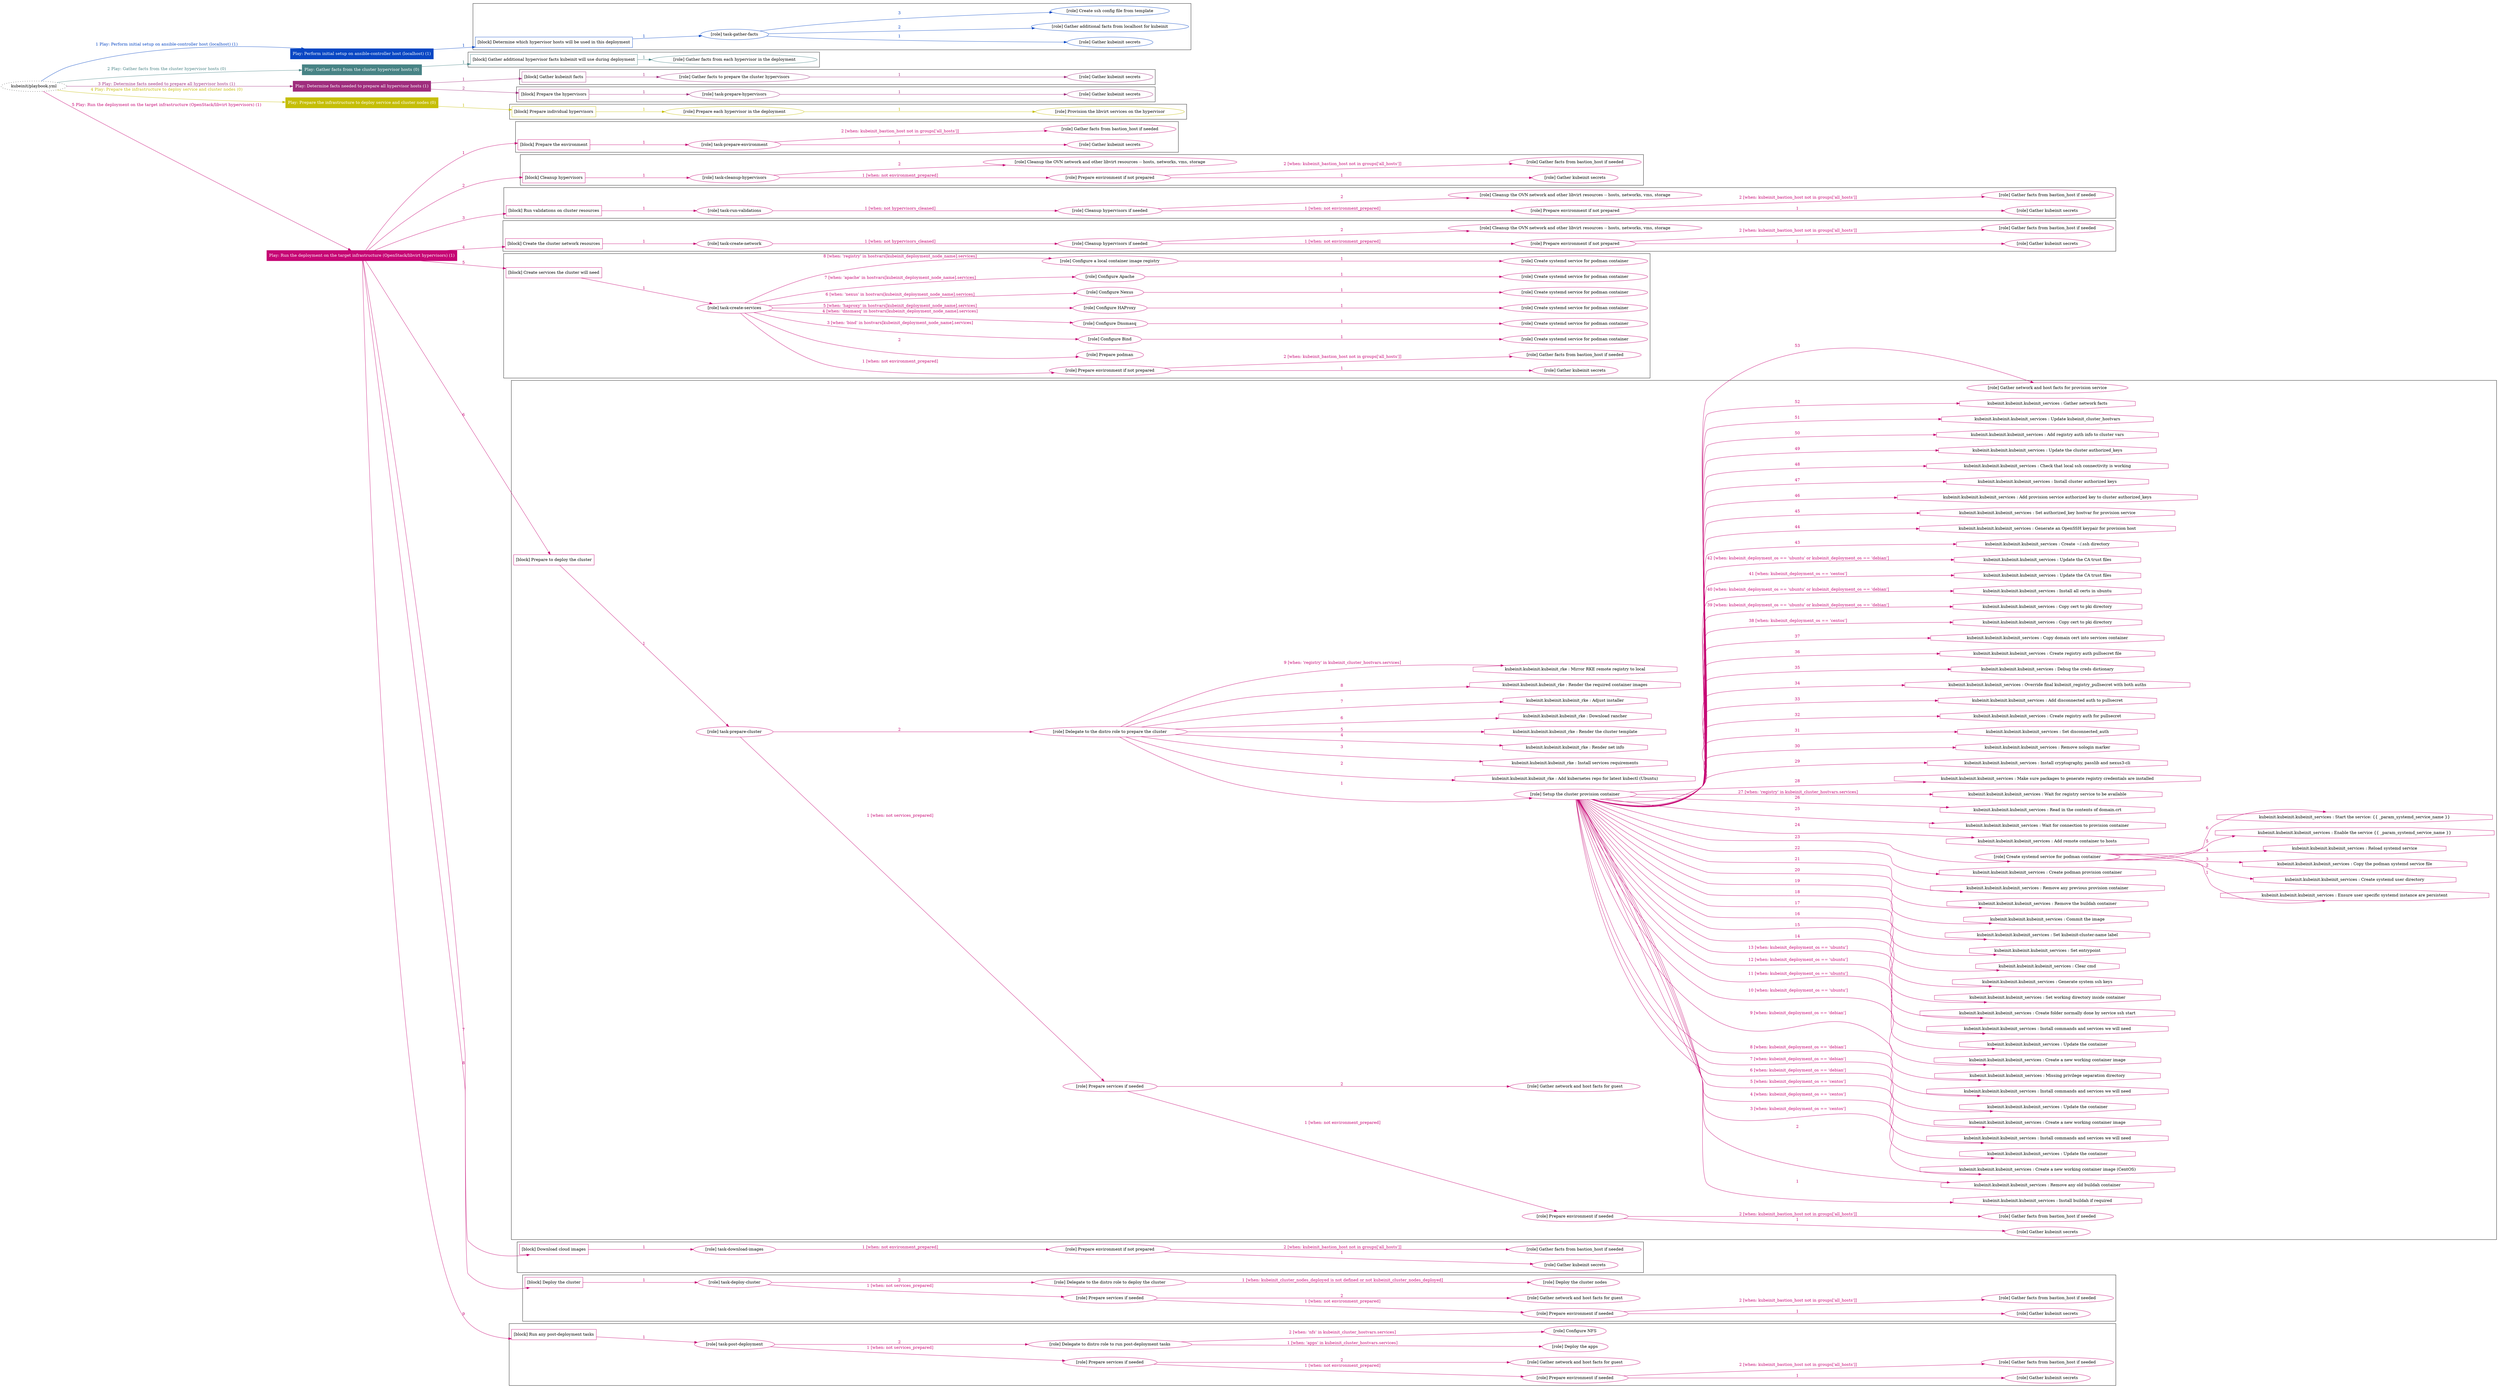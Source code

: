 digraph {
	graph [concentrate=true ordering=in rankdir=LR ratio=fill]
	edge [esep=5 sep=10]
	"kubeinit/playbook.yml" [URL="/home/runner/work/kubeinit/kubeinit/kubeinit/playbook.yml" id=playbook_a2967efa style=dotted]
	"kubeinit/playbook.yml" -> play_4a0d0bd4 [label="1 Play: Perform initial setup on ansible-controller host (localhost) (1)" color="#0847c4" fontcolor="#0847c4" id=edge_play_4a0d0bd4 labeltooltip="1 Play: Perform initial setup on ansible-controller host (localhost) (1)" tooltip="1 Play: Perform initial setup on ansible-controller host (localhost) (1)"]
	subgraph "Play: Perform initial setup on ansible-controller host (localhost) (1)" {
		play_4a0d0bd4 [label="Play: Perform initial setup on ansible-controller host (localhost) (1)" URL="/home/runner/work/kubeinit/kubeinit/kubeinit/playbook.yml" color="#0847c4" fontcolor="#ffffff" id=play_4a0d0bd4 shape=box style=filled tooltip=localhost]
		play_4a0d0bd4 -> block_83d4c2b3 [label=1 color="#0847c4" fontcolor="#0847c4" id=edge_block_83d4c2b3 labeltooltip=1 tooltip=1]
		subgraph cluster_block_83d4c2b3 {
			block_83d4c2b3 [label="[block] Determine which hypervisor hosts will be used in this deployment" URL="/home/runner/work/kubeinit/kubeinit/kubeinit/playbook.yml" color="#0847c4" id=block_83d4c2b3 labeltooltip="Determine which hypervisor hosts will be used in this deployment" shape=box tooltip="Determine which hypervisor hosts will be used in this deployment"]
			block_83d4c2b3 -> role_eba2af60 [label="1 " color="#0847c4" fontcolor="#0847c4" id=edge_role_eba2af60 labeltooltip="1 " tooltip="1 "]
			subgraph "task-gather-facts" {
				role_eba2af60 [label="[role] task-gather-facts" URL="/home/runner/work/kubeinit/kubeinit/kubeinit/playbook.yml" color="#0847c4" id=role_eba2af60 tooltip="task-gather-facts"]
				role_eba2af60 -> role_8c8ae948 [label="1 " color="#0847c4" fontcolor="#0847c4" id=edge_role_8c8ae948 labeltooltip="1 " tooltip="1 "]
				subgraph "Gather kubeinit secrets" {
					role_8c8ae948 [label="[role] Gather kubeinit secrets" URL="/home/runner/.ansible/collections/ansible_collections/kubeinit/kubeinit/roles/kubeinit_prepare/tasks/build_hypervisors_group.yml" color="#0847c4" id=role_8c8ae948 tooltip="Gather kubeinit secrets"]
				}
				role_eba2af60 -> role_e4dfbef7 [label="2 " color="#0847c4" fontcolor="#0847c4" id=edge_role_e4dfbef7 labeltooltip="2 " tooltip="2 "]
				subgraph "Gather additional facts from localhost for kubeinit" {
					role_e4dfbef7 [label="[role] Gather additional facts from localhost for kubeinit" URL="/home/runner/.ansible/collections/ansible_collections/kubeinit/kubeinit/roles/kubeinit_prepare/tasks/build_hypervisors_group.yml" color="#0847c4" id=role_e4dfbef7 tooltip="Gather additional facts from localhost for kubeinit"]
				}
				role_eba2af60 -> role_23c5ea05 [label="3 " color="#0847c4" fontcolor="#0847c4" id=edge_role_23c5ea05 labeltooltip="3 " tooltip="3 "]
				subgraph "Create ssh config file from template" {
					role_23c5ea05 [label="[role] Create ssh config file from template" URL="/home/runner/.ansible/collections/ansible_collections/kubeinit/kubeinit/roles/kubeinit_prepare/tasks/build_hypervisors_group.yml" color="#0847c4" id=role_23c5ea05 tooltip="Create ssh config file from template"]
				}
			}
		}
	}
	"kubeinit/playbook.yml" -> play_70bb9f1a [label="2 Play: Gather facts from the cluster hypervisor hosts (0)" color="#478385" fontcolor="#478385" id=edge_play_70bb9f1a labeltooltip="2 Play: Gather facts from the cluster hypervisor hosts (0)" tooltip="2 Play: Gather facts from the cluster hypervisor hosts (0)"]
	subgraph "Play: Gather facts from the cluster hypervisor hosts (0)" {
		play_70bb9f1a [label="Play: Gather facts from the cluster hypervisor hosts (0)" URL="/home/runner/work/kubeinit/kubeinit/kubeinit/playbook.yml" color="#478385" fontcolor="#ffffff" id=play_70bb9f1a shape=box style=filled tooltip="Play: Gather facts from the cluster hypervisor hosts (0)"]
		play_70bb9f1a -> block_ebff0cae [label=1 color="#478385" fontcolor="#478385" id=edge_block_ebff0cae labeltooltip=1 tooltip=1]
		subgraph cluster_block_ebff0cae {
			block_ebff0cae [label="[block] Gather additional hypervisor facts kubeinit will use during deployment" URL="/home/runner/work/kubeinit/kubeinit/kubeinit/playbook.yml" color="#478385" id=block_ebff0cae labeltooltip="Gather additional hypervisor facts kubeinit will use during deployment" shape=box tooltip="Gather additional hypervisor facts kubeinit will use during deployment"]
			block_ebff0cae -> role_920ec5a4 [label="1 " color="#478385" fontcolor="#478385" id=edge_role_920ec5a4 labeltooltip="1 " tooltip="1 "]
			subgraph "Gather facts from each hypervisor in the deployment" {
				role_920ec5a4 [label="[role] Gather facts from each hypervisor in the deployment" URL="/home/runner/work/kubeinit/kubeinit/kubeinit/playbook.yml" color="#478385" id=role_920ec5a4 tooltip="Gather facts from each hypervisor in the deployment"]
			}
		}
	}
	"kubeinit/playbook.yml" -> play_01842924 [label="3 Play: Determine facts needed to prepare all hypervisor hosts (1)" color="#9f2d7d" fontcolor="#9f2d7d" id=edge_play_01842924 labeltooltip="3 Play: Determine facts needed to prepare all hypervisor hosts (1)" tooltip="3 Play: Determine facts needed to prepare all hypervisor hosts (1)"]
	subgraph "Play: Determine facts needed to prepare all hypervisor hosts (1)" {
		play_01842924 [label="Play: Determine facts needed to prepare all hypervisor hosts (1)" URL="/home/runner/work/kubeinit/kubeinit/kubeinit/playbook.yml" color="#9f2d7d" fontcolor="#ffffff" id=play_01842924 shape=box style=filled tooltip=localhost]
		play_01842924 -> block_e6bf0e8d [label=1 color="#9f2d7d" fontcolor="#9f2d7d" id=edge_block_e6bf0e8d labeltooltip=1 tooltip=1]
		subgraph cluster_block_e6bf0e8d {
			block_e6bf0e8d [label="[block] Gather kubeinit facts" URL="/home/runner/work/kubeinit/kubeinit/kubeinit/playbook.yml" color="#9f2d7d" id=block_e6bf0e8d labeltooltip="Gather kubeinit facts" shape=box tooltip="Gather kubeinit facts"]
			block_e6bf0e8d -> role_b9b8dd61 [label="1 " color="#9f2d7d" fontcolor="#9f2d7d" id=edge_role_b9b8dd61 labeltooltip="1 " tooltip="1 "]
			subgraph "Gather facts to prepare the cluster hypervisors" {
				role_b9b8dd61 [label="[role] Gather facts to prepare the cluster hypervisors" URL="/home/runner/work/kubeinit/kubeinit/kubeinit/playbook.yml" color="#9f2d7d" id=role_b9b8dd61 tooltip="Gather facts to prepare the cluster hypervisors"]
				role_b9b8dd61 -> role_d0349e33 [label="1 " color="#9f2d7d" fontcolor="#9f2d7d" id=edge_role_d0349e33 labeltooltip="1 " tooltip="1 "]
				subgraph "Gather kubeinit secrets" {
					role_d0349e33 [label="[role] Gather kubeinit secrets" URL="/home/runner/.ansible/collections/ansible_collections/kubeinit/kubeinit/roles/kubeinit_prepare/tasks/gather_kubeinit_facts.yml" color="#9f2d7d" id=role_d0349e33 tooltip="Gather kubeinit secrets"]
				}
			}
		}
		play_01842924 -> block_5f0189a1 [label=2 color="#9f2d7d" fontcolor="#9f2d7d" id=edge_block_5f0189a1 labeltooltip=2 tooltip=2]
		subgraph cluster_block_5f0189a1 {
			block_5f0189a1 [label="[block] Prepare the hypervisors" URL="/home/runner/work/kubeinit/kubeinit/kubeinit/playbook.yml" color="#9f2d7d" id=block_5f0189a1 labeltooltip="Prepare the hypervisors" shape=box tooltip="Prepare the hypervisors"]
			block_5f0189a1 -> role_53d5402b [label="1 " color="#9f2d7d" fontcolor="#9f2d7d" id=edge_role_53d5402b labeltooltip="1 " tooltip="1 "]
			subgraph "task-prepare-hypervisors" {
				role_53d5402b [label="[role] task-prepare-hypervisors" URL="/home/runner/work/kubeinit/kubeinit/kubeinit/playbook.yml" color="#9f2d7d" id=role_53d5402b tooltip="task-prepare-hypervisors"]
				role_53d5402b -> role_55b45cd9 [label="1 " color="#9f2d7d" fontcolor="#9f2d7d" id=edge_role_55b45cd9 labeltooltip="1 " tooltip="1 "]
				subgraph "Gather kubeinit secrets" {
					role_55b45cd9 [label="[role] Gather kubeinit secrets" URL="/home/runner/.ansible/collections/ansible_collections/kubeinit/kubeinit/roles/kubeinit_prepare/tasks/gather_kubeinit_facts.yml" color="#9f2d7d" id=role_55b45cd9 tooltip="Gather kubeinit secrets"]
				}
			}
		}
	}
	"kubeinit/playbook.yml" -> play_9b79aa38 [label="4 Play: Prepare the infrastructure to deploy service and cluster nodes (0)" color="#c5be07" fontcolor="#c5be07" id=edge_play_9b79aa38 labeltooltip="4 Play: Prepare the infrastructure to deploy service and cluster nodes (0)" tooltip="4 Play: Prepare the infrastructure to deploy service and cluster nodes (0)"]
	subgraph "Play: Prepare the infrastructure to deploy service and cluster nodes (0)" {
		play_9b79aa38 [label="Play: Prepare the infrastructure to deploy service and cluster nodes (0)" URL="/home/runner/work/kubeinit/kubeinit/kubeinit/playbook.yml" color="#c5be07" fontcolor="#ffffff" id=play_9b79aa38 shape=box style=filled tooltip="Play: Prepare the infrastructure to deploy service and cluster nodes (0)"]
		play_9b79aa38 -> block_fc37f95b [label=1 color="#c5be07" fontcolor="#c5be07" id=edge_block_fc37f95b labeltooltip=1 tooltip=1]
		subgraph cluster_block_fc37f95b {
			block_fc37f95b [label="[block] Prepare individual hypervisors" URL="/home/runner/work/kubeinit/kubeinit/kubeinit/playbook.yml" color="#c5be07" id=block_fc37f95b labeltooltip="Prepare individual hypervisors" shape=box tooltip="Prepare individual hypervisors"]
			block_fc37f95b -> role_836657a2 [label="1 " color="#c5be07" fontcolor="#c5be07" id=edge_role_836657a2 labeltooltip="1 " tooltip="1 "]
			subgraph "Prepare each hypervisor in the deployment" {
				role_836657a2 [label="[role] Prepare each hypervisor in the deployment" URL="/home/runner/work/kubeinit/kubeinit/kubeinit/playbook.yml" color="#c5be07" id=role_836657a2 tooltip="Prepare each hypervisor in the deployment"]
				role_836657a2 -> role_6b5316c0 [label="1 " color="#c5be07" fontcolor="#c5be07" id=edge_role_6b5316c0 labeltooltip="1 " tooltip="1 "]
				subgraph "Provision the libvirt services on the hypervisor" {
					role_6b5316c0 [label="[role] Provision the libvirt services on the hypervisor" URL="/home/runner/.ansible/collections/ansible_collections/kubeinit/kubeinit/roles/kubeinit_prepare/tasks/prepare_hypervisor.yml" color="#c5be07" id=role_6b5316c0 tooltip="Provision the libvirt services on the hypervisor"]
				}
			}
		}
	}
	"kubeinit/playbook.yml" -> play_f3b7c379 [label="5 Play: Run the deployment on the target infrastructure (OpenStack/libvirt hypervisors) (1)" color="#c60674" fontcolor="#c60674" id=edge_play_f3b7c379 labeltooltip="5 Play: Run the deployment on the target infrastructure (OpenStack/libvirt hypervisors) (1)" tooltip="5 Play: Run the deployment on the target infrastructure (OpenStack/libvirt hypervisors) (1)"]
	subgraph "Play: Run the deployment on the target infrastructure (OpenStack/libvirt hypervisors) (1)" {
		play_f3b7c379 [label="Play: Run the deployment on the target infrastructure (OpenStack/libvirt hypervisors) (1)" URL="/home/runner/work/kubeinit/kubeinit/kubeinit/playbook.yml" color="#c60674" fontcolor="#ffffff" id=play_f3b7c379 shape=box style=filled tooltip=localhost]
		play_f3b7c379 -> block_2565e97c [label=1 color="#c60674" fontcolor="#c60674" id=edge_block_2565e97c labeltooltip=1 tooltip=1]
		subgraph cluster_block_2565e97c {
			block_2565e97c [label="[block] Prepare the environment" URL="/home/runner/work/kubeinit/kubeinit/kubeinit/playbook.yml" color="#c60674" id=block_2565e97c labeltooltip="Prepare the environment" shape=box tooltip="Prepare the environment"]
			block_2565e97c -> role_a4007131 [label="1 " color="#c60674" fontcolor="#c60674" id=edge_role_a4007131 labeltooltip="1 " tooltip="1 "]
			subgraph "task-prepare-environment" {
				role_a4007131 [label="[role] task-prepare-environment" URL="/home/runner/work/kubeinit/kubeinit/kubeinit/playbook.yml" color="#c60674" id=role_a4007131 tooltip="task-prepare-environment"]
				role_a4007131 -> role_c36281bc [label="1 " color="#c60674" fontcolor="#c60674" id=edge_role_c36281bc labeltooltip="1 " tooltip="1 "]
				subgraph "Gather kubeinit secrets" {
					role_c36281bc [label="[role] Gather kubeinit secrets" URL="/home/runner/.ansible/collections/ansible_collections/kubeinit/kubeinit/roles/kubeinit_prepare/tasks/gather_kubeinit_facts.yml" color="#c60674" id=role_c36281bc tooltip="Gather kubeinit secrets"]
				}
				role_a4007131 -> role_5e5bb5d9 [label="2 [when: kubeinit_bastion_host not in groups['all_hosts']]" color="#c60674" fontcolor="#c60674" id=edge_role_5e5bb5d9 labeltooltip="2 [when: kubeinit_bastion_host not in groups['all_hosts']]" tooltip="2 [when: kubeinit_bastion_host not in groups['all_hosts']]"]
				subgraph "Gather facts from bastion_host if needed" {
					role_5e5bb5d9 [label="[role] Gather facts from bastion_host if needed" URL="/home/runner/.ansible/collections/ansible_collections/kubeinit/kubeinit/roles/kubeinit_prepare/tasks/main.yml" color="#c60674" id=role_5e5bb5d9 tooltip="Gather facts from bastion_host if needed"]
				}
			}
		}
		play_f3b7c379 -> block_294fb221 [label=2 color="#c60674" fontcolor="#c60674" id=edge_block_294fb221 labeltooltip=2 tooltip=2]
		subgraph cluster_block_294fb221 {
			block_294fb221 [label="[block] Cleanup hypervisors" URL="/home/runner/work/kubeinit/kubeinit/kubeinit/playbook.yml" color="#c60674" id=block_294fb221 labeltooltip="Cleanup hypervisors" shape=box tooltip="Cleanup hypervisors"]
			block_294fb221 -> role_bb4c6e2b [label="1 " color="#c60674" fontcolor="#c60674" id=edge_role_bb4c6e2b labeltooltip="1 " tooltip="1 "]
			subgraph "task-cleanup-hypervisors" {
				role_bb4c6e2b [label="[role] task-cleanup-hypervisors" URL="/home/runner/work/kubeinit/kubeinit/kubeinit/playbook.yml" color="#c60674" id=role_bb4c6e2b tooltip="task-cleanup-hypervisors"]
				role_bb4c6e2b -> role_1bcba703 [label="1 [when: not environment_prepared]" color="#c60674" fontcolor="#c60674" id=edge_role_1bcba703 labeltooltip="1 [when: not environment_prepared]" tooltip="1 [when: not environment_prepared]"]
				subgraph "Prepare environment if not prepared" {
					role_1bcba703 [label="[role] Prepare environment if not prepared" URL="/home/runner/.ansible/collections/ansible_collections/kubeinit/kubeinit/roles/kubeinit_libvirt/tasks/cleanup_hypervisors.yml" color="#c60674" id=role_1bcba703 tooltip="Prepare environment if not prepared"]
					role_1bcba703 -> role_cce6ab1b [label="1 " color="#c60674" fontcolor="#c60674" id=edge_role_cce6ab1b labeltooltip="1 " tooltip="1 "]
					subgraph "Gather kubeinit secrets" {
						role_cce6ab1b [label="[role] Gather kubeinit secrets" URL="/home/runner/.ansible/collections/ansible_collections/kubeinit/kubeinit/roles/kubeinit_prepare/tasks/gather_kubeinit_facts.yml" color="#c60674" id=role_cce6ab1b tooltip="Gather kubeinit secrets"]
					}
					role_1bcba703 -> role_83c45c70 [label="2 [when: kubeinit_bastion_host not in groups['all_hosts']]" color="#c60674" fontcolor="#c60674" id=edge_role_83c45c70 labeltooltip="2 [when: kubeinit_bastion_host not in groups['all_hosts']]" tooltip="2 [when: kubeinit_bastion_host not in groups['all_hosts']]"]
					subgraph "Gather facts from bastion_host if needed" {
						role_83c45c70 [label="[role] Gather facts from bastion_host if needed" URL="/home/runner/.ansible/collections/ansible_collections/kubeinit/kubeinit/roles/kubeinit_prepare/tasks/main.yml" color="#c60674" id=role_83c45c70 tooltip="Gather facts from bastion_host if needed"]
					}
				}
				role_bb4c6e2b -> role_c97e6656 [label="2 " color="#c60674" fontcolor="#c60674" id=edge_role_c97e6656 labeltooltip="2 " tooltip="2 "]
				subgraph "Cleanup the OVN network and other libvirt resources -- hosts, networks, vms, storage" {
					role_c97e6656 [label="[role] Cleanup the OVN network and other libvirt resources -- hosts, networks, vms, storage" URL="/home/runner/.ansible/collections/ansible_collections/kubeinit/kubeinit/roles/kubeinit_libvirt/tasks/cleanup_hypervisors.yml" color="#c60674" id=role_c97e6656 tooltip="Cleanup the OVN network and other libvirt resources -- hosts, networks, vms, storage"]
				}
			}
		}
		play_f3b7c379 -> block_41ca5da8 [label=3 color="#c60674" fontcolor="#c60674" id=edge_block_41ca5da8 labeltooltip=3 tooltip=3]
		subgraph cluster_block_41ca5da8 {
			block_41ca5da8 [label="[block] Run validations on cluster resources" URL="/home/runner/work/kubeinit/kubeinit/kubeinit/playbook.yml" color="#c60674" id=block_41ca5da8 labeltooltip="Run validations on cluster resources" shape=box tooltip="Run validations on cluster resources"]
			block_41ca5da8 -> role_8f8e51a2 [label="1 " color="#c60674" fontcolor="#c60674" id=edge_role_8f8e51a2 labeltooltip="1 " tooltip="1 "]
			subgraph "task-run-validations" {
				role_8f8e51a2 [label="[role] task-run-validations" URL="/home/runner/work/kubeinit/kubeinit/kubeinit/playbook.yml" color="#c60674" id=role_8f8e51a2 tooltip="task-run-validations"]
				role_8f8e51a2 -> role_db22f613 [label="1 [when: not hypervisors_cleaned]" color="#c60674" fontcolor="#c60674" id=edge_role_db22f613 labeltooltip="1 [when: not hypervisors_cleaned]" tooltip="1 [when: not hypervisors_cleaned]"]
				subgraph "Cleanup hypervisors if needed" {
					role_db22f613 [label="[role] Cleanup hypervisors if needed" URL="/home/runner/.ansible/collections/ansible_collections/kubeinit/kubeinit/roles/kubeinit_validations/tasks/main.yml" color="#c60674" id=role_db22f613 tooltip="Cleanup hypervisors if needed"]
					role_db22f613 -> role_3a70d26b [label="1 [when: not environment_prepared]" color="#c60674" fontcolor="#c60674" id=edge_role_3a70d26b labeltooltip="1 [when: not environment_prepared]" tooltip="1 [when: not environment_prepared]"]
					subgraph "Prepare environment if not prepared" {
						role_3a70d26b [label="[role] Prepare environment if not prepared" URL="/home/runner/.ansible/collections/ansible_collections/kubeinit/kubeinit/roles/kubeinit_libvirt/tasks/cleanup_hypervisors.yml" color="#c60674" id=role_3a70d26b tooltip="Prepare environment if not prepared"]
						role_3a70d26b -> role_d1db7270 [label="1 " color="#c60674" fontcolor="#c60674" id=edge_role_d1db7270 labeltooltip="1 " tooltip="1 "]
						subgraph "Gather kubeinit secrets" {
							role_d1db7270 [label="[role] Gather kubeinit secrets" URL="/home/runner/.ansible/collections/ansible_collections/kubeinit/kubeinit/roles/kubeinit_prepare/tasks/gather_kubeinit_facts.yml" color="#c60674" id=role_d1db7270 tooltip="Gather kubeinit secrets"]
						}
						role_3a70d26b -> role_5707d9b8 [label="2 [when: kubeinit_bastion_host not in groups['all_hosts']]" color="#c60674" fontcolor="#c60674" id=edge_role_5707d9b8 labeltooltip="2 [when: kubeinit_bastion_host not in groups['all_hosts']]" tooltip="2 [when: kubeinit_bastion_host not in groups['all_hosts']]"]
						subgraph "Gather facts from bastion_host if needed" {
							role_5707d9b8 [label="[role] Gather facts from bastion_host if needed" URL="/home/runner/.ansible/collections/ansible_collections/kubeinit/kubeinit/roles/kubeinit_prepare/tasks/main.yml" color="#c60674" id=role_5707d9b8 tooltip="Gather facts from bastion_host if needed"]
						}
					}
					role_db22f613 -> role_81e792ea [label="2 " color="#c60674" fontcolor="#c60674" id=edge_role_81e792ea labeltooltip="2 " tooltip="2 "]
					subgraph "Cleanup the OVN network and other libvirt resources -- hosts, networks, vms, storage" {
						role_81e792ea [label="[role] Cleanup the OVN network and other libvirt resources -- hosts, networks, vms, storage" URL="/home/runner/.ansible/collections/ansible_collections/kubeinit/kubeinit/roles/kubeinit_libvirt/tasks/cleanup_hypervisors.yml" color="#c60674" id=role_81e792ea tooltip="Cleanup the OVN network and other libvirt resources -- hosts, networks, vms, storage"]
					}
				}
			}
		}
		play_f3b7c379 -> block_e0bf1e9f [label=4 color="#c60674" fontcolor="#c60674" id=edge_block_e0bf1e9f labeltooltip=4 tooltip=4]
		subgraph cluster_block_e0bf1e9f {
			block_e0bf1e9f [label="[block] Create the cluster network resources" URL="/home/runner/work/kubeinit/kubeinit/kubeinit/playbook.yml" color="#c60674" id=block_e0bf1e9f labeltooltip="Create the cluster network resources" shape=box tooltip="Create the cluster network resources"]
			block_e0bf1e9f -> role_bb5a2192 [label="1 " color="#c60674" fontcolor="#c60674" id=edge_role_bb5a2192 labeltooltip="1 " tooltip="1 "]
			subgraph "task-create-network" {
				role_bb5a2192 [label="[role] task-create-network" URL="/home/runner/work/kubeinit/kubeinit/kubeinit/playbook.yml" color="#c60674" id=role_bb5a2192 tooltip="task-create-network"]
				role_bb5a2192 -> role_2d931ea4 [label="1 [when: not hypervisors_cleaned]" color="#c60674" fontcolor="#c60674" id=edge_role_2d931ea4 labeltooltip="1 [when: not hypervisors_cleaned]" tooltip="1 [when: not hypervisors_cleaned]"]
				subgraph "Cleanup hypervisors if needed" {
					role_2d931ea4 [label="[role] Cleanup hypervisors if needed" URL="/home/runner/.ansible/collections/ansible_collections/kubeinit/kubeinit/roles/kubeinit_libvirt/tasks/create_network.yml" color="#c60674" id=role_2d931ea4 tooltip="Cleanup hypervisors if needed"]
					role_2d931ea4 -> role_a5934f35 [label="1 [when: not environment_prepared]" color="#c60674" fontcolor="#c60674" id=edge_role_a5934f35 labeltooltip="1 [when: not environment_prepared]" tooltip="1 [when: not environment_prepared]"]
					subgraph "Prepare environment if not prepared" {
						role_a5934f35 [label="[role] Prepare environment if not prepared" URL="/home/runner/.ansible/collections/ansible_collections/kubeinit/kubeinit/roles/kubeinit_libvirt/tasks/cleanup_hypervisors.yml" color="#c60674" id=role_a5934f35 tooltip="Prepare environment if not prepared"]
						role_a5934f35 -> role_c6f481d6 [label="1 " color="#c60674" fontcolor="#c60674" id=edge_role_c6f481d6 labeltooltip="1 " tooltip="1 "]
						subgraph "Gather kubeinit secrets" {
							role_c6f481d6 [label="[role] Gather kubeinit secrets" URL="/home/runner/.ansible/collections/ansible_collections/kubeinit/kubeinit/roles/kubeinit_prepare/tasks/gather_kubeinit_facts.yml" color="#c60674" id=role_c6f481d6 tooltip="Gather kubeinit secrets"]
						}
						role_a5934f35 -> role_3e7ac8be [label="2 [when: kubeinit_bastion_host not in groups['all_hosts']]" color="#c60674" fontcolor="#c60674" id=edge_role_3e7ac8be labeltooltip="2 [when: kubeinit_bastion_host not in groups['all_hosts']]" tooltip="2 [when: kubeinit_bastion_host not in groups['all_hosts']]"]
						subgraph "Gather facts from bastion_host if needed" {
							role_3e7ac8be [label="[role] Gather facts from bastion_host if needed" URL="/home/runner/.ansible/collections/ansible_collections/kubeinit/kubeinit/roles/kubeinit_prepare/tasks/main.yml" color="#c60674" id=role_3e7ac8be tooltip="Gather facts from bastion_host if needed"]
						}
					}
					role_2d931ea4 -> role_554c1657 [label="2 " color="#c60674" fontcolor="#c60674" id=edge_role_554c1657 labeltooltip="2 " tooltip="2 "]
					subgraph "Cleanup the OVN network and other libvirt resources -- hosts, networks, vms, storage" {
						role_554c1657 [label="[role] Cleanup the OVN network and other libvirt resources -- hosts, networks, vms, storage" URL="/home/runner/.ansible/collections/ansible_collections/kubeinit/kubeinit/roles/kubeinit_libvirt/tasks/cleanup_hypervisors.yml" color="#c60674" id=role_554c1657 tooltip="Cleanup the OVN network and other libvirt resources -- hosts, networks, vms, storage"]
					}
				}
			}
		}
		play_f3b7c379 -> block_982c5b2c [label=5 color="#c60674" fontcolor="#c60674" id=edge_block_982c5b2c labeltooltip=5 tooltip=5]
		subgraph cluster_block_982c5b2c {
			block_982c5b2c [label="[block] Create services the cluster will need" URL="/home/runner/work/kubeinit/kubeinit/kubeinit/playbook.yml" color="#c60674" id=block_982c5b2c labeltooltip="Create services the cluster will need" shape=box tooltip="Create services the cluster will need"]
			block_982c5b2c -> role_ab5f867f [label="1 " color="#c60674" fontcolor="#c60674" id=edge_role_ab5f867f labeltooltip="1 " tooltip="1 "]
			subgraph "task-create-services" {
				role_ab5f867f [label="[role] task-create-services" URL="/home/runner/work/kubeinit/kubeinit/kubeinit/playbook.yml" color="#c60674" id=role_ab5f867f tooltip="task-create-services"]
				role_ab5f867f -> role_efcea96d [label="1 [when: not environment_prepared]" color="#c60674" fontcolor="#c60674" id=edge_role_efcea96d labeltooltip="1 [when: not environment_prepared]" tooltip="1 [when: not environment_prepared]"]
				subgraph "Prepare environment if not prepared" {
					role_efcea96d [label="[role] Prepare environment if not prepared" URL="/home/runner/.ansible/collections/ansible_collections/kubeinit/kubeinit/roles/kubeinit_services/tasks/main.yml" color="#c60674" id=role_efcea96d tooltip="Prepare environment if not prepared"]
					role_efcea96d -> role_555c8f78 [label="1 " color="#c60674" fontcolor="#c60674" id=edge_role_555c8f78 labeltooltip="1 " tooltip="1 "]
					subgraph "Gather kubeinit secrets" {
						role_555c8f78 [label="[role] Gather kubeinit secrets" URL="/home/runner/.ansible/collections/ansible_collections/kubeinit/kubeinit/roles/kubeinit_prepare/tasks/gather_kubeinit_facts.yml" color="#c60674" id=role_555c8f78 tooltip="Gather kubeinit secrets"]
					}
					role_efcea96d -> role_5dca2de1 [label="2 [when: kubeinit_bastion_host not in groups['all_hosts']]" color="#c60674" fontcolor="#c60674" id=edge_role_5dca2de1 labeltooltip="2 [when: kubeinit_bastion_host not in groups['all_hosts']]" tooltip="2 [when: kubeinit_bastion_host not in groups['all_hosts']]"]
					subgraph "Gather facts from bastion_host if needed" {
						role_5dca2de1 [label="[role] Gather facts from bastion_host if needed" URL="/home/runner/.ansible/collections/ansible_collections/kubeinit/kubeinit/roles/kubeinit_prepare/tasks/main.yml" color="#c60674" id=role_5dca2de1 tooltip="Gather facts from bastion_host if needed"]
					}
				}
				role_ab5f867f -> role_ede5f3ad [label="2 " color="#c60674" fontcolor="#c60674" id=edge_role_ede5f3ad labeltooltip="2 " tooltip="2 "]
				subgraph "Prepare podman" {
					role_ede5f3ad [label="[role] Prepare podman" URL="/home/runner/.ansible/collections/ansible_collections/kubeinit/kubeinit/roles/kubeinit_services/tasks/00_create_service_pod.yml" color="#c60674" id=role_ede5f3ad tooltip="Prepare podman"]
				}
				role_ab5f867f -> role_692d8375 [label="3 [when: 'bind' in hostvars[kubeinit_deployment_node_name].services]" color="#c60674" fontcolor="#c60674" id=edge_role_692d8375 labeltooltip="3 [when: 'bind' in hostvars[kubeinit_deployment_node_name].services]" tooltip="3 [when: 'bind' in hostvars[kubeinit_deployment_node_name].services]"]
				subgraph "Configure Bind" {
					role_692d8375 [label="[role] Configure Bind" URL="/home/runner/.ansible/collections/ansible_collections/kubeinit/kubeinit/roles/kubeinit_services/tasks/start_services_containers.yml" color="#c60674" id=role_692d8375 tooltip="Configure Bind"]
					role_692d8375 -> role_af8f826d [label="1 " color="#c60674" fontcolor="#c60674" id=edge_role_af8f826d labeltooltip="1 " tooltip="1 "]
					subgraph "Create systemd service for podman container" {
						role_af8f826d [label="[role] Create systemd service for podman container" URL="/home/runner/.ansible/collections/ansible_collections/kubeinit/kubeinit/roles/kubeinit_bind/tasks/main.yml" color="#c60674" id=role_af8f826d tooltip="Create systemd service for podman container"]
					}
				}
				role_ab5f867f -> role_6a9ad58b [label="4 [when: 'dnsmasq' in hostvars[kubeinit_deployment_node_name].services]" color="#c60674" fontcolor="#c60674" id=edge_role_6a9ad58b labeltooltip="4 [when: 'dnsmasq' in hostvars[kubeinit_deployment_node_name].services]" tooltip="4 [when: 'dnsmasq' in hostvars[kubeinit_deployment_node_name].services]"]
				subgraph "Configure Dnsmasq" {
					role_6a9ad58b [label="[role] Configure Dnsmasq" URL="/home/runner/.ansible/collections/ansible_collections/kubeinit/kubeinit/roles/kubeinit_services/tasks/start_services_containers.yml" color="#c60674" id=role_6a9ad58b tooltip="Configure Dnsmasq"]
					role_6a9ad58b -> role_d0c8c04a [label="1 " color="#c60674" fontcolor="#c60674" id=edge_role_d0c8c04a labeltooltip="1 " tooltip="1 "]
					subgraph "Create systemd service for podman container" {
						role_d0c8c04a [label="[role] Create systemd service for podman container" URL="/home/runner/.ansible/collections/ansible_collections/kubeinit/kubeinit/roles/kubeinit_dnsmasq/tasks/main.yml" color="#c60674" id=role_d0c8c04a tooltip="Create systemd service for podman container"]
					}
				}
				role_ab5f867f -> role_7d4bb07a [label="5 [when: 'haproxy' in hostvars[kubeinit_deployment_node_name].services]" color="#c60674" fontcolor="#c60674" id=edge_role_7d4bb07a labeltooltip="5 [when: 'haproxy' in hostvars[kubeinit_deployment_node_name].services]" tooltip="5 [when: 'haproxy' in hostvars[kubeinit_deployment_node_name].services]"]
				subgraph "Configure HAProxy" {
					role_7d4bb07a [label="[role] Configure HAProxy" URL="/home/runner/.ansible/collections/ansible_collections/kubeinit/kubeinit/roles/kubeinit_services/tasks/start_services_containers.yml" color="#c60674" id=role_7d4bb07a tooltip="Configure HAProxy"]
					role_7d4bb07a -> role_45c46263 [label="1 " color="#c60674" fontcolor="#c60674" id=edge_role_45c46263 labeltooltip="1 " tooltip="1 "]
					subgraph "Create systemd service for podman container" {
						role_45c46263 [label="[role] Create systemd service for podman container" URL="/home/runner/.ansible/collections/ansible_collections/kubeinit/kubeinit/roles/kubeinit_haproxy/tasks/main.yml" color="#c60674" id=role_45c46263 tooltip="Create systemd service for podman container"]
					}
				}
				role_ab5f867f -> role_578c5cfe [label="6 [when: 'nexus' in hostvars[kubeinit_deployment_node_name].services]" color="#c60674" fontcolor="#c60674" id=edge_role_578c5cfe labeltooltip="6 [when: 'nexus' in hostvars[kubeinit_deployment_node_name].services]" tooltip="6 [when: 'nexus' in hostvars[kubeinit_deployment_node_name].services]"]
				subgraph "Configure Nexus" {
					role_578c5cfe [label="[role] Configure Nexus" URL="/home/runner/.ansible/collections/ansible_collections/kubeinit/kubeinit/roles/kubeinit_services/tasks/start_services_containers.yml" color="#c60674" id=role_578c5cfe tooltip="Configure Nexus"]
					role_578c5cfe -> role_a23b3e4c [label="1 " color="#c60674" fontcolor="#c60674" id=edge_role_a23b3e4c labeltooltip="1 " tooltip="1 "]
					subgraph "Create systemd service for podman container" {
						role_a23b3e4c [label="[role] Create systemd service for podman container" URL="/home/runner/.ansible/collections/ansible_collections/kubeinit/kubeinit/roles/kubeinit_nexus/tasks/main.yml" color="#c60674" id=role_a23b3e4c tooltip="Create systemd service for podman container"]
					}
				}
				role_ab5f867f -> role_6412b49a [label="7 [when: 'apache' in hostvars[kubeinit_deployment_node_name].services]" color="#c60674" fontcolor="#c60674" id=edge_role_6412b49a labeltooltip="7 [when: 'apache' in hostvars[kubeinit_deployment_node_name].services]" tooltip="7 [when: 'apache' in hostvars[kubeinit_deployment_node_name].services]"]
				subgraph "Configure Apache" {
					role_6412b49a [label="[role] Configure Apache" URL="/home/runner/.ansible/collections/ansible_collections/kubeinit/kubeinit/roles/kubeinit_services/tasks/start_services_containers.yml" color="#c60674" id=role_6412b49a tooltip="Configure Apache"]
					role_6412b49a -> role_5cb84446 [label="1 " color="#c60674" fontcolor="#c60674" id=edge_role_5cb84446 labeltooltip="1 " tooltip="1 "]
					subgraph "Create systemd service for podman container" {
						role_5cb84446 [label="[role] Create systemd service for podman container" URL="/home/runner/.ansible/collections/ansible_collections/kubeinit/kubeinit/roles/kubeinit_apache/tasks/main.yml" color="#c60674" id=role_5cb84446 tooltip="Create systemd service for podman container"]
					}
				}
				role_ab5f867f -> role_bdb629f5 [label="8 [when: 'registry' in hostvars[kubeinit_deployment_node_name].services]" color="#c60674" fontcolor="#c60674" id=edge_role_bdb629f5 labeltooltip="8 [when: 'registry' in hostvars[kubeinit_deployment_node_name].services]" tooltip="8 [when: 'registry' in hostvars[kubeinit_deployment_node_name].services]"]
				subgraph "Configure a local container image registry" {
					role_bdb629f5 [label="[role] Configure a local container image registry" URL="/home/runner/.ansible/collections/ansible_collections/kubeinit/kubeinit/roles/kubeinit_services/tasks/start_services_containers.yml" color="#c60674" id=role_bdb629f5 tooltip="Configure a local container image registry"]
					role_bdb629f5 -> role_aaa2d44f [label="1 " color="#c60674" fontcolor="#c60674" id=edge_role_aaa2d44f labeltooltip="1 " tooltip="1 "]
					subgraph "Create systemd service for podman container" {
						role_aaa2d44f [label="[role] Create systemd service for podman container" URL="/home/runner/.ansible/collections/ansible_collections/kubeinit/kubeinit/roles/kubeinit_registry/tasks/main.yml" color="#c60674" id=role_aaa2d44f tooltip="Create systemd service for podman container"]
					}
				}
			}
		}
		play_f3b7c379 -> block_0c1afb8b [label=6 color="#c60674" fontcolor="#c60674" id=edge_block_0c1afb8b labeltooltip=6 tooltip=6]
		subgraph cluster_block_0c1afb8b {
			block_0c1afb8b [label="[block] Prepare to deploy the cluster" URL="/home/runner/work/kubeinit/kubeinit/kubeinit/playbook.yml" color="#c60674" id=block_0c1afb8b labeltooltip="Prepare to deploy the cluster" shape=box tooltip="Prepare to deploy the cluster"]
			block_0c1afb8b -> role_693aeb10 [label="1 " color="#c60674" fontcolor="#c60674" id=edge_role_693aeb10 labeltooltip="1 " tooltip="1 "]
			subgraph "task-prepare-cluster" {
				role_693aeb10 [label="[role] task-prepare-cluster" URL="/home/runner/work/kubeinit/kubeinit/kubeinit/playbook.yml" color="#c60674" id=role_693aeb10 tooltip="task-prepare-cluster"]
				role_693aeb10 -> role_a29d6870 [label="1 [when: not services_prepared]" color="#c60674" fontcolor="#c60674" id=edge_role_a29d6870 labeltooltip="1 [when: not services_prepared]" tooltip="1 [when: not services_prepared]"]
				subgraph "Prepare services if needed" {
					role_a29d6870 [label="[role] Prepare services if needed" URL="/home/runner/.ansible/collections/ansible_collections/kubeinit/kubeinit/roles/kubeinit_prepare/tasks/prepare_cluster.yml" color="#c60674" id=role_a29d6870 tooltip="Prepare services if needed"]
					role_a29d6870 -> role_ff53ab10 [label="1 [when: not environment_prepared]" color="#c60674" fontcolor="#c60674" id=edge_role_ff53ab10 labeltooltip="1 [when: not environment_prepared]" tooltip="1 [when: not environment_prepared]"]
					subgraph "Prepare environment if needed" {
						role_ff53ab10 [label="[role] Prepare environment if needed" URL="/home/runner/.ansible/collections/ansible_collections/kubeinit/kubeinit/roles/kubeinit_services/tasks/prepare_services.yml" color="#c60674" id=role_ff53ab10 tooltip="Prepare environment if needed"]
						role_ff53ab10 -> role_cf7ceacc [label="1 " color="#c60674" fontcolor="#c60674" id=edge_role_cf7ceacc labeltooltip="1 " tooltip="1 "]
						subgraph "Gather kubeinit secrets" {
							role_cf7ceacc [label="[role] Gather kubeinit secrets" URL="/home/runner/.ansible/collections/ansible_collections/kubeinit/kubeinit/roles/kubeinit_prepare/tasks/gather_kubeinit_facts.yml" color="#c60674" id=role_cf7ceacc tooltip="Gather kubeinit secrets"]
						}
						role_ff53ab10 -> role_1a2c54ad [label="2 [when: kubeinit_bastion_host not in groups['all_hosts']]" color="#c60674" fontcolor="#c60674" id=edge_role_1a2c54ad labeltooltip="2 [when: kubeinit_bastion_host not in groups['all_hosts']]" tooltip="2 [when: kubeinit_bastion_host not in groups['all_hosts']]"]
						subgraph "Gather facts from bastion_host if needed" {
							role_1a2c54ad [label="[role] Gather facts from bastion_host if needed" URL="/home/runner/.ansible/collections/ansible_collections/kubeinit/kubeinit/roles/kubeinit_prepare/tasks/main.yml" color="#c60674" id=role_1a2c54ad tooltip="Gather facts from bastion_host if needed"]
						}
					}
					role_a29d6870 -> role_bb98c3c0 [label="2 " color="#c60674" fontcolor="#c60674" id=edge_role_bb98c3c0 labeltooltip="2 " tooltip="2 "]
					subgraph "Gather network and host facts for guest" {
						role_bb98c3c0 [label="[role] Gather network and host facts for guest" URL="/home/runner/.ansible/collections/ansible_collections/kubeinit/kubeinit/roles/kubeinit_services/tasks/prepare_services.yml" color="#c60674" id=role_bb98c3c0 tooltip="Gather network and host facts for guest"]
					}
				}
				role_693aeb10 -> role_cca58397 [label="2 " color="#c60674" fontcolor="#c60674" id=edge_role_cca58397 labeltooltip="2 " tooltip="2 "]
				subgraph "Delegate to the distro role to prepare the cluster" {
					role_cca58397 [label="[role] Delegate to the distro role to prepare the cluster" URL="/home/runner/.ansible/collections/ansible_collections/kubeinit/kubeinit/roles/kubeinit_prepare/tasks/prepare_cluster.yml" color="#c60674" id=role_cca58397 tooltip="Delegate to the distro role to prepare the cluster"]
					role_cca58397 -> role_1adc0ebc [label="1 " color="#c60674" fontcolor="#c60674" id=edge_role_1adc0ebc labeltooltip="1 " tooltip="1 "]
					subgraph "Setup the cluster provision container" {
						role_1adc0ebc [label="[role] Setup the cluster provision container" URL="/home/runner/.ansible/collections/ansible_collections/kubeinit/kubeinit/roles/kubeinit_rke/tasks/prepare_cluster.yml" color="#c60674" id=role_1adc0ebc tooltip="Setup the cluster provision container"]
						task_3a3301ee [label="kubeinit.kubeinit.kubeinit_services : Install buildah if required" URL="/home/runner/.ansible/collections/ansible_collections/kubeinit/kubeinit/roles/kubeinit_services/tasks/create_provision_container.yml" color="#c60674" id=task_3a3301ee shape=octagon tooltip="kubeinit.kubeinit.kubeinit_services : Install buildah if required"]
						role_1adc0ebc -> task_3a3301ee [label="1 " color="#c60674" fontcolor="#c60674" id=edge_task_3a3301ee labeltooltip="1 " tooltip="1 "]
						task_c7b5da4f [label="kubeinit.kubeinit.kubeinit_services : Remove any old buildah container" URL="/home/runner/.ansible/collections/ansible_collections/kubeinit/kubeinit/roles/kubeinit_services/tasks/create_provision_container.yml" color="#c60674" id=task_c7b5da4f shape=octagon tooltip="kubeinit.kubeinit.kubeinit_services : Remove any old buildah container"]
						role_1adc0ebc -> task_c7b5da4f [label="2 " color="#c60674" fontcolor="#c60674" id=edge_task_c7b5da4f labeltooltip="2 " tooltip="2 "]
						task_4ef5ff4c [label="kubeinit.kubeinit.kubeinit_services : Create a new working container image (CentOS)" URL="/home/runner/.ansible/collections/ansible_collections/kubeinit/kubeinit/roles/kubeinit_services/tasks/create_provision_container.yml" color="#c60674" id=task_4ef5ff4c shape=octagon tooltip="kubeinit.kubeinit.kubeinit_services : Create a new working container image (CentOS)"]
						role_1adc0ebc -> task_4ef5ff4c [label="3 [when: kubeinit_deployment_os == 'centos']" color="#c60674" fontcolor="#c60674" id=edge_task_4ef5ff4c labeltooltip="3 [when: kubeinit_deployment_os == 'centos']" tooltip="3 [when: kubeinit_deployment_os == 'centos']"]
						task_1329f288 [label="kubeinit.kubeinit.kubeinit_services : Update the container" URL="/home/runner/.ansible/collections/ansible_collections/kubeinit/kubeinit/roles/kubeinit_services/tasks/create_provision_container.yml" color="#c60674" id=task_1329f288 shape=octagon tooltip="kubeinit.kubeinit.kubeinit_services : Update the container"]
						role_1adc0ebc -> task_1329f288 [label="4 [when: kubeinit_deployment_os == 'centos']" color="#c60674" fontcolor="#c60674" id=edge_task_1329f288 labeltooltip="4 [when: kubeinit_deployment_os == 'centos']" tooltip="4 [when: kubeinit_deployment_os == 'centos']"]
						task_3c74a554 [label="kubeinit.kubeinit.kubeinit_services : Install commands and services we will need" URL="/home/runner/.ansible/collections/ansible_collections/kubeinit/kubeinit/roles/kubeinit_services/tasks/create_provision_container.yml" color="#c60674" id=task_3c74a554 shape=octagon tooltip="kubeinit.kubeinit.kubeinit_services : Install commands and services we will need"]
						role_1adc0ebc -> task_3c74a554 [label="5 [when: kubeinit_deployment_os == 'centos']" color="#c60674" fontcolor="#c60674" id=edge_task_3c74a554 labeltooltip="5 [when: kubeinit_deployment_os == 'centos']" tooltip="5 [when: kubeinit_deployment_os == 'centos']"]
						task_fd06bec9 [label="kubeinit.kubeinit.kubeinit_services : Create a new working container image" URL="/home/runner/.ansible/collections/ansible_collections/kubeinit/kubeinit/roles/kubeinit_services/tasks/create_provision_container.yml" color="#c60674" id=task_fd06bec9 shape=octagon tooltip="kubeinit.kubeinit.kubeinit_services : Create a new working container image"]
						role_1adc0ebc -> task_fd06bec9 [label="6 [when: kubeinit_deployment_os == 'debian']" color="#c60674" fontcolor="#c60674" id=edge_task_fd06bec9 labeltooltip="6 [when: kubeinit_deployment_os == 'debian']" tooltip="6 [when: kubeinit_deployment_os == 'debian']"]
						task_24ccb500 [label="kubeinit.kubeinit.kubeinit_services : Update the container" URL="/home/runner/.ansible/collections/ansible_collections/kubeinit/kubeinit/roles/kubeinit_services/tasks/create_provision_container.yml" color="#c60674" id=task_24ccb500 shape=octagon tooltip="kubeinit.kubeinit.kubeinit_services : Update the container"]
						role_1adc0ebc -> task_24ccb500 [label="7 [when: kubeinit_deployment_os == 'debian']" color="#c60674" fontcolor="#c60674" id=edge_task_24ccb500 labeltooltip="7 [when: kubeinit_deployment_os == 'debian']" tooltip="7 [when: kubeinit_deployment_os == 'debian']"]
						task_aa4cd21e [label="kubeinit.kubeinit.kubeinit_services : Install commands and services we will need" URL="/home/runner/.ansible/collections/ansible_collections/kubeinit/kubeinit/roles/kubeinit_services/tasks/create_provision_container.yml" color="#c60674" id=task_aa4cd21e shape=octagon tooltip="kubeinit.kubeinit.kubeinit_services : Install commands and services we will need"]
						role_1adc0ebc -> task_aa4cd21e [label="8 [when: kubeinit_deployment_os == 'debian']" color="#c60674" fontcolor="#c60674" id=edge_task_aa4cd21e labeltooltip="8 [when: kubeinit_deployment_os == 'debian']" tooltip="8 [when: kubeinit_deployment_os == 'debian']"]
						task_709f0090 [label="kubeinit.kubeinit.kubeinit_services : Missing privilege separation directory" URL="/home/runner/.ansible/collections/ansible_collections/kubeinit/kubeinit/roles/kubeinit_services/tasks/create_provision_container.yml" color="#c60674" id=task_709f0090 shape=octagon tooltip="kubeinit.kubeinit.kubeinit_services : Missing privilege separation directory"]
						role_1adc0ebc -> task_709f0090 [label="9 [when: kubeinit_deployment_os == 'debian']" color="#c60674" fontcolor="#c60674" id=edge_task_709f0090 labeltooltip="9 [when: kubeinit_deployment_os == 'debian']" tooltip="9 [when: kubeinit_deployment_os == 'debian']"]
						task_dabe10e2 [label="kubeinit.kubeinit.kubeinit_services : Create a new working container image" URL="/home/runner/.ansible/collections/ansible_collections/kubeinit/kubeinit/roles/kubeinit_services/tasks/create_provision_container.yml" color="#c60674" id=task_dabe10e2 shape=octagon tooltip="kubeinit.kubeinit.kubeinit_services : Create a new working container image"]
						role_1adc0ebc -> task_dabe10e2 [label="10 [when: kubeinit_deployment_os == 'ubuntu']" color="#c60674" fontcolor="#c60674" id=edge_task_dabe10e2 labeltooltip="10 [when: kubeinit_deployment_os == 'ubuntu']" tooltip="10 [when: kubeinit_deployment_os == 'ubuntu']"]
						task_6f95c3ec [label="kubeinit.kubeinit.kubeinit_services : Update the container" URL="/home/runner/.ansible/collections/ansible_collections/kubeinit/kubeinit/roles/kubeinit_services/tasks/create_provision_container.yml" color="#c60674" id=task_6f95c3ec shape=octagon tooltip="kubeinit.kubeinit.kubeinit_services : Update the container"]
						role_1adc0ebc -> task_6f95c3ec [label="11 [when: kubeinit_deployment_os == 'ubuntu']" color="#c60674" fontcolor="#c60674" id=edge_task_6f95c3ec labeltooltip="11 [when: kubeinit_deployment_os == 'ubuntu']" tooltip="11 [when: kubeinit_deployment_os == 'ubuntu']"]
						task_7e5217a3 [label="kubeinit.kubeinit.kubeinit_services : Install commands and services we will need" URL="/home/runner/.ansible/collections/ansible_collections/kubeinit/kubeinit/roles/kubeinit_services/tasks/create_provision_container.yml" color="#c60674" id=task_7e5217a3 shape=octagon tooltip="kubeinit.kubeinit.kubeinit_services : Install commands and services we will need"]
						role_1adc0ebc -> task_7e5217a3 [label="12 [when: kubeinit_deployment_os == 'ubuntu']" color="#c60674" fontcolor="#c60674" id=edge_task_7e5217a3 labeltooltip="12 [when: kubeinit_deployment_os == 'ubuntu']" tooltip="12 [when: kubeinit_deployment_os == 'ubuntu']"]
						task_670da5d8 [label="kubeinit.kubeinit.kubeinit_services : Create folder normally done by service ssh start" URL="/home/runner/.ansible/collections/ansible_collections/kubeinit/kubeinit/roles/kubeinit_services/tasks/create_provision_container.yml" color="#c60674" id=task_670da5d8 shape=octagon tooltip="kubeinit.kubeinit.kubeinit_services : Create folder normally done by service ssh start"]
						role_1adc0ebc -> task_670da5d8 [label="13 [when: kubeinit_deployment_os == 'ubuntu']" color="#c60674" fontcolor="#c60674" id=edge_task_670da5d8 labeltooltip="13 [when: kubeinit_deployment_os == 'ubuntu']" tooltip="13 [when: kubeinit_deployment_os == 'ubuntu']"]
						task_607dcd8d [label="kubeinit.kubeinit.kubeinit_services : Set working directory inside container" URL="/home/runner/.ansible/collections/ansible_collections/kubeinit/kubeinit/roles/kubeinit_services/tasks/create_provision_container.yml" color="#c60674" id=task_607dcd8d shape=octagon tooltip="kubeinit.kubeinit.kubeinit_services : Set working directory inside container"]
						role_1adc0ebc -> task_607dcd8d [label="14 " color="#c60674" fontcolor="#c60674" id=edge_task_607dcd8d labeltooltip="14 " tooltip="14 "]
						task_1bb037f9 [label="kubeinit.kubeinit.kubeinit_services : Generate system ssh keys" URL="/home/runner/.ansible/collections/ansible_collections/kubeinit/kubeinit/roles/kubeinit_services/tasks/create_provision_container.yml" color="#c60674" id=task_1bb037f9 shape=octagon tooltip="kubeinit.kubeinit.kubeinit_services : Generate system ssh keys"]
						role_1adc0ebc -> task_1bb037f9 [label="15 " color="#c60674" fontcolor="#c60674" id=edge_task_1bb037f9 labeltooltip="15 " tooltip="15 "]
						task_ed4ccda2 [label="kubeinit.kubeinit.kubeinit_services : Clear cmd" URL="/home/runner/.ansible/collections/ansible_collections/kubeinit/kubeinit/roles/kubeinit_services/tasks/create_provision_container.yml" color="#c60674" id=task_ed4ccda2 shape=octagon tooltip="kubeinit.kubeinit.kubeinit_services : Clear cmd"]
						role_1adc0ebc -> task_ed4ccda2 [label="16 " color="#c60674" fontcolor="#c60674" id=edge_task_ed4ccda2 labeltooltip="16 " tooltip="16 "]
						task_48f12bd0 [label="kubeinit.kubeinit.kubeinit_services : Set entrypoint" URL="/home/runner/.ansible/collections/ansible_collections/kubeinit/kubeinit/roles/kubeinit_services/tasks/create_provision_container.yml" color="#c60674" id=task_48f12bd0 shape=octagon tooltip="kubeinit.kubeinit.kubeinit_services : Set entrypoint"]
						role_1adc0ebc -> task_48f12bd0 [label="17 " color="#c60674" fontcolor="#c60674" id=edge_task_48f12bd0 labeltooltip="17 " tooltip="17 "]
						task_5bd11e01 [label="kubeinit.kubeinit.kubeinit_services : Set kubeinit-cluster-name label" URL="/home/runner/.ansible/collections/ansible_collections/kubeinit/kubeinit/roles/kubeinit_services/tasks/create_provision_container.yml" color="#c60674" id=task_5bd11e01 shape=octagon tooltip="kubeinit.kubeinit.kubeinit_services : Set kubeinit-cluster-name label"]
						role_1adc0ebc -> task_5bd11e01 [label="18 " color="#c60674" fontcolor="#c60674" id=edge_task_5bd11e01 labeltooltip="18 " tooltip="18 "]
						task_6ef1b1af [label="kubeinit.kubeinit.kubeinit_services : Commit the image" URL="/home/runner/.ansible/collections/ansible_collections/kubeinit/kubeinit/roles/kubeinit_services/tasks/create_provision_container.yml" color="#c60674" id=task_6ef1b1af shape=octagon tooltip="kubeinit.kubeinit.kubeinit_services : Commit the image"]
						role_1adc0ebc -> task_6ef1b1af [label="19 " color="#c60674" fontcolor="#c60674" id=edge_task_6ef1b1af labeltooltip="19 " tooltip="19 "]
						task_d0d72f74 [label="kubeinit.kubeinit.kubeinit_services : Remove the buildah container" URL="/home/runner/.ansible/collections/ansible_collections/kubeinit/kubeinit/roles/kubeinit_services/tasks/create_provision_container.yml" color="#c60674" id=task_d0d72f74 shape=octagon tooltip="kubeinit.kubeinit.kubeinit_services : Remove the buildah container"]
						role_1adc0ebc -> task_d0d72f74 [label="20 " color="#c60674" fontcolor="#c60674" id=edge_task_d0d72f74 labeltooltip="20 " tooltip="20 "]
						task_cf6a4616 [label="kubeinit.kubeinit.kubeinit_services : Remove any previous provision container" URL="/home/runner/.ansible/collections/ansible_collections/kubeinit/kubeinit/roles/kubeinit_services/tasks/create_provision_container.yml" color="#c60674" id=task_cf6a4616 shape=octagon tooltip="kubeinit.kubeinit.kubeinit_services : Remove any previous provision container"]
						role_1adc0ebc -> task_cf6a4616 [label="21 " color="#c60674" fontcolor="#c60674" id=edge_task_cf6a4616 labeltooltip="21 " tooltip="21 "]
						task_76e2f14b [label="kubeinit.kubeinit.kubeinit_services : Create podman provision container" URL="/home/runner/.ansible/collections/ansible_collections/kubeinit/kubeinit/roles/kubeinit_services/tasks/create_provision_container.yml" color="#c60674" id=task_76e2f14b shape=octagon tooltip="kubeinit.kubeinit.kubeinit_services : Create podman provision container"]
						role_1adc0ebc -> task_76e2f14b [label="22 " color="#c60674" fontcolor="#c60674" id=edge_task_76e2f14b labeltooltip="22 " tooltip="22 "]
						role_1adc0ebc -> role_a980bc84 [label="23 " color="#c60674" fontcolor="#c60674" id=edge_role_a980bc84 labeltooltip="23 " tooltip="23 "]
						subgraph "Create systemd service for podman container" {
							role_a980bc84 [label="[role] Create systemd service for podman container" URL="/home/runner/.ansible/collections/ansible_collections/kubeinit/kubeinit/roles/kubeinit_services/tasks/create_provision_container.yml" color="#c60674" id=role_a980bc84 tooltip="Create systemd service for podman container"]
							task_f0792631 [label="kubeinit.kubeinit.kubeinit_services : Ensure user specific systemd instance are persistent" URL="/home/runner/.ansible/collections/ansible_collections/kubeinit/kubeinit/roles/kubeinit_services/tasks/create_managed_service.yml" color="#c60674" id=task_f0792631 shape=octagon tooltip="kubeinit.kubeinit.kubeinit_services : Ensure user specific systemd instance are persistent"]
							role_a980bc84 -> task_f0792631 [label="1 " color="#c60674" fontcolor="#c60674" id=edge_task_f0792631 labeltooltip="1 " tooltip="1 "]
							task_ded2ee1f [label="kubeinit.kubeinit.kubeinit_services : Create systemd user directory" URL="/home/runner/.ansible/collections/ansible_collections/kubeinit/kubeinit/roles/kubeinit_services/tasks/create_managed_service.yml" color="#c60674" id=task_ded2ee1f shape=octagon tooltip="kubeinit.kubeinit.kubeinit_services : Create systemd user directory"]
							role_a980bc84 -> task_ded2ee1f [label="2 " color="#c60674" fontcolor="#c60674" id=edge_task_ded2ee1f labeltooltip="2 " tooltip="2 "]
							task_d686eb04 [label="kubeinit.kubeinit.kubeinit_services : Copy the podman systemd service file" URL="/home/runner/.ansible/collections/ansible_collections/kubeinit/kubeinit/roles/kubeinit_services/tasks/create_managed_service.yml" color="#c60674" id=task_d686eb04 shape=octagon tooltip="kubeinit.kubeinit.kubeinit_services : Copy the podman systemd service file"]
							role_a980bc84 -> task_d686eb04 [label="3 " color="#c60674" fontcolor="#c60674" id=edge_task_d686eb04 labeltooltip="3 " tooltip="3 "]
							task_d8bbe7ec [label="kubeinit.kubeinit.kubeinit_services : Reload systemd service" URL="/home/runner/.ansible/collections/ansible_collections/kubeinit/kubeinit/roles/kubeinit_services/tasks/create_managed_service.yml" color="#c60674" id=task_d8bbe7ec shape=octagon tooltip="kubeinit.kubeinit.kubeinit_services : Reload systemd service"]
							role_a980bc84 -> task_d8bbe7ec [label="4 " color="#c60674" fontcolor="#c60674" id=edge_task_d8bbe7ec labeltooltip="4 " tooltip="4 "]
							task_d9b37feb [label="kubeinit.kubeinit.kubeinit_services : Enable the service {{ _param_systemd_service_name }}" URL="/home/runner/.ansible/collections/ansible_collections/kubeinit/kubeinit/roles/kubeinit_services/tasks/create_managed_service.yml" color="#c60674" id=task_d9b37feb shape=octagon tooltip="kubeinit.kubeinit.kubeinit_services : Enable the service {{ _param_systemd_service_name }}"]
							role_a980bc84 -> task_d9b37feb [label="5 " color="#c60674" fontcolor="#c60674" id=edge_task_d9b37feb labeltooltip="5 " tooltip="5 "]
							task_c1de748a [label="kubeinit.kubeinit.kubeinit_services : Start the service: {{ _param_systemd_service_name }}" URL="/home/runner/.ansible/collections/ansible_collections/kubeinit/kubeinit/roles/kubeinit_services/tasks/create_managed_service.yml" color="#c60674" id=task_c1de748a shape=octagon tooltip="kubeinit.kubeinit.kubeinit_services : Start the service: {{ _param_systemd_service_name }}"]
							role_a980bc84 -> task_c1de748a [label="6 " color="#c60674" fontcolor="#c60674" id=edge_task_c1de748a labeltooltip="6 " tooltip="6 "]
						}
						task_ba4e4ec3 [label="kubeinit.kubeinit.kubeinit_services : Add remote container to hosts" URL="/home/runner/.ansible/collections/ansible_collections/kubeinit/kubeinit/roles/kubeinit_services/tasks/create_provision_container.yml" color="#c60674" id=task_ba4e4ec3 shape=octagon tooltip="kubeinit.kubeinit.kubeinit_services : Add remote container to hosts"]
						role_1adc0ebc -> task_ba4e4ec3 [label="24 " color="#c60674" fontcolor="#c60674" id=edge_task_ba4e4ec3 labeltooltip="24 " tooltip="24 "]
						task_1080fbf1 [label="kubeinit.kubeinit.kubeinit_services : Wait for connection to provision container" URL="/home/runner/.ansible/collections/ansible_collections/kubeinit/kubeinit/roles/kubeinit_services/tasks/create_provision_container.yml" color="#c60674" id=task_1080fbf1 shape=octagon tooltip="kubeinit.kubeinit.kubeinit_services : Wait for connection to provision container"]
						role_1adc0ebc -> task_1080fbf1 [label="25 " color="#c60674" fontcolor="#c60674" id=edge_task_1080fbf1 labeltooltip="25 " tooltip="25 "]
						task_3c5ae1f7 [label="kubeinit.kubeinit.kubeinit_services : Read in the contents of domain.crt" URL="/home/runner/.ansible/collections/ansible_collections/kubeinit/kubeinit/roles/kubeinit_services/tasks/create_provision_container.yml" color="#c60674" id=task_3c5ae1f7 shape=octagon tooltip="kubeinit.kubeinit.kubeinit_services : Read in the contents of domain.crt"]
						role_1adc0ebc -> task_3c5ae1f7 [label="26 " color="#c60674" fontcolor="#c60674" id=edge_task_3c5ae1f7 labeltooltip="26 " tooltip="26 "]
						task_e66ac14f [label="kubeinit.kubeinit.kubeinit_services : Wait for registry service to be available" URL="/home/runner/.ansible/collections/ansible_collections/kubeinit/kubeinit/roles/kubeinit_services/tasks/create_provision_container.yml" color="#c60674" id=task_e66ac14f shape=octagon tooltip="kubeinit.kubeinit.kubeinit_services : Wait for registry service to be available"]
						role_1adc0ebc -> task_e66ac14f [label="27 [when: 'registry' in kubeinit_cluster_hostvars.services]" color="#c60674" fontcolor="#c60674" id=edge_task_e66ac14f labeltooltip="27 [when: 'registry' in kubeinit_cluster_hostvars.services]" tooltip="27 [when: 'registry' in kubeinit_cluster_hostvars.services]"]
						task_8211ae2d [label="kubeinit.kubeinit.kubeinit_services : Make sure packages to generate registry credentials are installed" URL="/home/runner/.ansible/collections/ansible_collections/kubeinit/kubeinit/roles/kubeinit_services/tasks/create_provision_container.yml" color="#c60674" id=task_8211ae2d shape=octagon tooltip="kubeinit.kubeinit.kubeinit_services : Make sure packages to generate registry credentials are installed"]
						role_1adc0ebc -> task_8211ae2d [label="28 " color="#c60674" fontcolor="#c60674" id=edge_task_8211ae2d labeltooltip="28 " tooltip="28 "]
						task_8a951d5c [label="kubeinit.kubeinit.kubeinit_services : Install cryptography, passlib and nexus3-cli" URL="/home/runner/.ansible/collections/ansible_collections/kubeinit/kubeinit/roles/kubeinit_services/tasks/create_provision_container.yml" color="#c60674" id=task_8a951d5c shape=octagon tooltip="kubeinit.kubeinit.kubeinit_services : Install cryptography, passlib and nexus3-cli"]
						role_1adc0ebc -> task_8a951d5c [label="29 " color="#c60674" fontcolor="#c60674" id=edge_task_8a951d5c labeltooltip="29 " tooltip="29 "]
						task_6d300946 [label="kubeinit.kubeinit.kubeinit_services : Remove nologin marker" URL="/home/runner/.ansible/collections/ansible_collections/kubeinit/kubeinit/roles/kubeinit_services/tasks/create_provision_container.yml" color="#c60674" id=task_6d300946 shape=octagon tooltip="kubeinit.kubeinit.kubeinit_services : Remove nologin marker"]
						role_1adc0ebc -> task_6d300946 [label="30 " color="#c60674" fontcolor="#c60674" id=edge_task_6d300946 labeltooltip="30 " tooltip="30 "]
						task_0020fa32 [label="kubeinit.kubeinit.kubeinit_services : Set disconnected_auth" URL="/home/runner/.ansible/collections/ansible_collections/kubeinit/kubeinit/roles/kubeinit_services/tasks/create_provision_container.yml" color="#c60674" id=task_0020fa32 shape=octagon tooltip="kubeinit.kubeinit.kubeinit_services : Set disconnected_auth"]
						role_1adc0ebc -> task_0020fa32 [label="31 " color="#c60674" fontcolor="#c60674" id=edge_task_0020fa32 labeltooltip="31 " tooltip="31 "]
						task_9e808971 [label="kubeinit.kubeinit.kubeinit_services : Create registry auth for pullsecret" URL="/home/runner/.ansible/collections/ansible_collections/kubeinit/kubeinit/roles/kubeinit_services/tasks/create_provision_container.yml" color="#c60674" id=task_9e808971 shape=octagon tooltip="kubeinit.kubeinit.kubeinit_services : Create registry auth for pullsecret"]
						role_1adc0ebc -> task_9e808971 [label="32 " color="#c60674" fontcolor="#c60674" id=edge_task_9e808971 labeltooltip="32 " tooltip="32 "]
						task_b9ab29b9 [label="kubeinit.kubeinit.kubeinit_services : Add disconnected auth to pullsecret" URL="/home/runner/.ansible/collections/ansible_collections/kubeinit/kubeinit/roles/kubeinit_services/tasks/create_provision_container.yml" color="#c60674" id=task_b9ab29b9 shape=octagon tooltip="kubeinit.kubeinit.kubeinit_services : Add disconnected auth to pullsecret"]
						role_1adc0ebc -> task_b9ab29b9 [label="33 " color="#c60674" fontcolor="#c60674" id=edge_task_b9ab29b9 labeltooltip="33 " tooltip="33 "]
						task_cd61e970 [label="kubeinit.kubeinit.kubeinit_services : Override final kubeinit_registry_pullsecret with both auths" URL="/home/runner/.ansible/collections/ansible_collections/kubeinit/kubeinit/roles/kubeinit_services/tasks/create_provision_container.yml" color="#c60674" id=task_cd61e970 shape=octagon tooltip="kubeinit.kubeinit.kubeinit_services : Override final kubeinit_registry_pullsecret with both auths"]
						role_1adc0ebc -> task_cd61e970 [label="34 " color="#c60674" fontcolor="#c60674" id=edge_task_cd61e970 labeltooltip="34 " tooltip="34 "]
						task_fa8a132b [label="kubeinit.kubeinit.kubeinit_services : Debug the creds dictionary" URL="/home/runner/.ansible/collections/ansible_collections/kubeinit/kubeinit/roles/kubeinit_services/tasks/create_provision_container.yml" color="#c60674" id=task_fa8a132b shape=octagon tooltip="kubeinit.kubeinit.kubeinit_services : Debug the creds dictionary"]
						role_1adc0ebc -> task_fa8a132b [label="35 " color="#c60674" fontcolor="#c60674" id=edge_task_fa8a132b labeltooltip="35 " tooltip="35 "]
						task_83006e9d [label="kubeinit.kubeinit.kubeinit_services : Create registry auth pullsecret file" URL="/home/runner/.ansible/collections/ansible_collections/kubeinit/kubeinit/roles/kubeinit_services/tasks/create_provision_container.yml" color="#c60674" id=task_83006e9d shape=octagon tooltip="kubeinit.kubeinit.kubeinit_services : Create registry auth pullsecret file"]
						role_1adc0ebc -> task_83006e9d [label="36 " color="#c60674" fontcolor="#c60674" id=edge_task_83006e9d labeltooltip="36 " tooltip="36 "]
						task_eb3a6070 [label="kubeinit.kubeinit.kubeinit_services : Copy domain cert into services container" URL="/home/runner/.ansible/collections/ansible_collections/kubeinit/kubeinit/roles/kubeinit_services/tasks/create_provision_container.yml" color="#c60674" id=task_eb3a6070 shape=octagon tooltip="kubeinit.kubeinit.kubeinit_services : Copy domain cert into services container"]
						role_1adc0ebc -> task_eb3a6070 [label="37 " color="#c60674" fontcolor="#c60674" id=edge_task_eb3a6070 labeltooltip="37 " tooltip="37 "]
						task_8b8afb8b [label="kubeinit.kubeinit.kubeinit_services : Copy cert to pki directory" URL="/home/runner/.ansible/collections/ansible_collections/kubeinit/kubeinit/roles/kubeinit_services/tasks/create_provision_container.yml" color="#c60674" id=task_8b8afb8b shape=octagon tooltip="kubeinit.kubeinit.kubeinit_services : Copy cert to pki directory"]
						role_1adc0ebc -> task_8b8afb8b [label="38 [when: kubeinit_deployment_os == 'centos']" color="#c60674" fontcolor="#c60674" id=edge_task_8b8afb8b labeltooltip="38 [when: kubeinit_deployment_os == 'centos']" tooltip="38 [when: kubeinit_deployment_os == 'centos']"]
						task_e8a7cf65 [label="kubeinit.kubeinit.kubeinit_services : Copy cert to pki directory" URL="/home/runner/.ansible/collections/ansible_collections/kubeinit/kubeinit/roles/kubeinit_services/tasks/create_provision_container.yml" color="#c60674" id=task_e8a7cf65 shape=octagon tooltip="kubeinit.kubeinit.kubeinit_services : Copy cert to pki directory"]
						role_1adc0ebc -> task_e8a7cf65 [label="39 [when: kubeinit_deployment_os == 'ubuntu' or kubeinit_deployment_os == 'debian']" color="#c60674" fontcolor="#c60674" id=edge_task_e8a7cf65 labeltooltip="39 [when: kubeinit_deployment_os == 'ubuntu' or kubeinit_deployment_os == 'debian']" tooltip="39 [when: kubeinit_deployment_os == 'ubuntu' or kubeinit_deployment_os == 'debian']"]
						task_53add9ec [label="kubeinit.kubeinit.kubeinit_services : Install all certs in ubuntu" URL="/home/runner/.ansible/collections/ansible_collections/kubeinit/kubeinit/roles/kubeinit_services/tasks/create_provision_container.yml" color="#c60674" id=task_53add9ec shape=octagon tooltip="kubeinit.kubeinit.kubeinit_services : Install all certs in ubuntu"]
						role_1adc0ebc -> task_53add9ec [label="40 [when: kubeinit_deployment_os == 'ubuntu' or kubeinit_deployment_os == 'debian']" color="#c60674" fontcolor="#c60674" id=edge_task_53add9ec labeltooltip="40 [when: kubeinit_deployment_os == 'ubuntu' or kubeinit_deployment_os == 'debian']" tooltip="40 [when: kubeinit_deployment_os == 'ubuntu' or kubeinit_deployment_os == 'debian']"]
						task_92d2fe24 [label="kubeinit.kubeinit.kubeinit_services : Update the CA trust files" URL="/home/runner/.ansible/collections/ansible_collections/kubeinit/kubeinit/roles/kubeinit_services/tasks/create_provision_container.yml" color="#c60674" id=task_92d2fe24 shape=octagon tooltip="kubeinit.kubeinit.kubeinit_services : Update the CA trust files"]
						role_1adc0ebc -> task_92d2fe24 [label="41 [when: kubeinit_deployment_os == 'centos']" color="#c60674" fontcolor="#c60674" id=edge_task_92d2fe24 labeltooltip="41 [when: kubeinit_deployment_os == 'centos']" tooltip="41 [when: kubeinit_deployment_os == 'centos']"]
						task_666658ad [label="kubeinit.kubeinit.kubeinit_services : Update the CA trust files" URL="/home/runner/.ansible/collections/ansible_collections/kubeinit/kubeinit/roles/kubeinit_services/tasks/create_provision_container.yml" color="#c60674" id=task_666658ad shape=octagon tooltip="kubeinit.kubeinit.kubeinit_services : Update the CA trust files"]
						role_1adc0ebc -> task_666658ad [label="42 [when: kubeinit_deployment_os == 'ubuntu' or kubeinit_deployment_os == 'debian']" color="#c60674" fontcolor="#c60674" id=edge_task_666658ad labeltooltip="42 [when: kubeinit_deployment_os == 'ubuntu' or kubeinit_deployment_os == 'debian']" tooltip="42 [when: kubeinit_deployment_os == 'ubuntu' or kubeinit_deployment_os == 'debian']"]
						task_39227dbb [label="kubeinit.kubeinit.kubeinit_services : Create ~/.ssh directory" URL="/home/runner/.ansible/collections/ansible_collections/kubeinit/kubeinit/roles/kubeinit_services/tasks/create_provision_container.yml" color="#c60674" id=task_39227dbb shape=octagon tooltip="kubeinit.kubeinit.kubeinit_services : Create ~/.ssh directory"]
						role_1adc0ebc -> task_39227dbb [label="43 " color="#c60674" fontcolor="#c60674" id=edge_task_39227dbb labeltooltip="43 " tooltip="43 "]
						task_7d0b5fc0 [label="kubeinit.kubeinit.kubeinit_services : Generate an OpenSSH keypair for provision host" URL="/home/runner/.ansible/collections/ansible_collections/kubeinit/kubeinit/roles/kubeinit_services/tasks/create_provision_container.yml" color="#c60674" id=task_7d0b5fc0 shape=octagon tooltip="kubeinit.kubeinit.kubeinit_services : Generate an OpenSSH keypair for provision host"]
						role_1adc0ebc -> task_7d0b5fc0 [label="44 " color="#c60674" fontcolor="#c60674" id=edge_task_7d0b5fc0 labeltooltip="44 " tooltip="44 "]
						task_b18cbddf [label="kubeinit.kubeinit.kubeinit_services : Set authorized_key hostvar for provision service" URL="/home/runner/.ansible/collections/ansible_collections/kubeinit/kubeinit/roles/kubeinit_services/tasks/create_provision_container.yml" color="#c60674" id=task_b18cbddf shape=octagon tooltip="kubeinit.kubeinit.kubeinit_services : Set authorized_key hostvar for provision service"]
						role_1adc0ebc -> task_b18cbddf [label="45 " color="#c60674" fontcolor="#c60674" id=edge_task_b18cbddf labeltooltip="45 " tooltip="45 "]
						task_917bd3cb [label="kubeinit.kubeinit.kubeinit_services : Add provision service authorized key to cluster authorized_keys" URL="/home/runner/.ansible/collections/ansible_collections/kubeinit/kubeinit/roles/kubeinit_services/tasks/create_provision_container.yml" color="#c60674" id=task_917bd3cb shape=octagon tooltip="kubeinit.kubeinit.kubeinit_services : Add provision service authorized key to cluster authorized_keys"]
						role_1adc0ebc -> task_917bd3cb [label="46 " color="#c60674" fontcolor="#c60674" id=edge_task_917bd3cb labeltooltip="46 " tooltip="46 "]
						task_c10a2c34 [label="kubeinit.kubeinit.kubeinit_services : Install cluster authorized keys" URL="/home/runner/.ansible/collections/ansible_collections/kubeinit/kubeinit/roles/kubeinit_services/tasks/create_provision_container.yml" color="#c60674" id=task_c10a2c34 shape=octagon tooltip="kubeinit.kubeinit.kubeinit_services : Install cluster authorized keys"]
						role_1adc0ebc -> task_c10a2c34 [label="47 " color="#c60674" fontcolor="#c60674" id=edge_task_c10a2c34 labeltooltip="47 " tooltip="47 "]
						task_3cb46782 [label="kubeinit.kubeinit.kubeinit_services : Check that local ssh connectivity is working" URL="/home/runner/.ansible/collections/ansible_collections/kubeinit/kubeinit/roles/kubeinit_services/tasks/create_provision_container.yml" color="#c60674" id=task_3cb46782 shape=octagon tooltip="kubeinit.kubeinit.kubeinit_services : Check that local ssh connectivity is working"]
						role_1adc0ebc -> task_3cb46782 [label="48 " color="#c60674" fontcolor="#c60674" id=edge_task_3cb46782 labeltooltip="48 " tooltip="48 "]
						task_48fccc2d [label="kubeinit.kubeinit.kubeinit_services : Update the cluster authorized_keys" URL="/home/runner/.ansible/collections/ansible_collections/kubeinit/kubeinit/roles/kubeinit_services/tasks/create_provision_container.yml" color="#c60674" id=task_48fccc2d shape=octagon tooltip="kubeinit.kubeinit.kubeinit_services : Update the cluster authorized_keys"]
						role_1adc0ebc -> task_48fccc2d [label="49 " color="#c60674" fontcolor="#c60674" id=edge_task_48fccc2d labeltooltip="49 " tooltip="49 "]
						task_a9f4ef23 [label="kubeinit.kubeinit.kubeinit_services : Add registry auth info to cluster vars" URL="/home/runner/.ansible/collections/ansible_collections/kubeinit/kubeinit/roles/kubeinit_services/tasks/create_provision_container.yml" color="#c60674" id=task_a9f4ef23 shape=octagon tooltip="kubeinit.kubeinit.kubeinit_services : Add registry auth info to cluster vars"]
						role_1adc0ebc -> task_a9f4ef23 [label="50 " color="#c60674" fontcolor="#c60674" id=edge_task_a9f4ef23 labeltooltip="50 " tooltip="50 "]
						task_c870d552 [label="kubeinit.kubeinit.kubeinit_services : Update kubeinit_cluster_hostvars" URL="/home/runner/.ansible/collections/ansible_collections/kubeinit/kubeinit/roles/kubeinit_services/tasks/create_provision_container.yml" color="#c60674" id=task_c870d552 shape=octagon tooltip="kubeinit.kubeinit.kubeinit_services : Update kubeinit_cluster_hostvars"]
						role_1adc0ebc -> task_c870d552 [label="51 " color="#c60674" fontcolor="#c60674" id=edge_task_c870d552 labeltooltip="51 " tooltip="51 "]
						task_5a983d12 [label="kubeinit.kubeinit.kubeinit_services : Gather network facts" URL="/home/runner/.ansible/collections/ansible_collections/kubeinit/kubeinit/roles/kubeinit_services/tasks/create_provision_container.yml" color="#c60674" id=task_5a983d12 shape=octagon tooltip="kubeinit.kubeinit.kubeinit_services : Gather network facts"]
						role_1adc0ebc -> task_5a983d12 [label="52 " color="#c60674" fontcolor="#c60674" id=edge_task_5a983d12 labeltooltip="52 " tooltip="52 "]
						role_1adc0ebc -> role_2db51fe2 [label="53 " color="#c60674" fontcolor="#c60674" id=edge_role_2db51fe2 labeltooltip="53 " tooltip="53 "]
						subgraph "Gather network and host facts for provision service" {
							role_2db51fe2 [label="[role] Gather network and host facts for provision service" URL="/home/runner/.ansible/collections/ansible_collections/kubeinit/kubeinit/roles/kubeinit_services/tasks/create_provision_container.yml" color="#c60674" id=role_2db51fe2 tooltip="Gather network and host facts for provision service"]
						}
					}
					task_cf08fc11 [label="kubeinit.kubeinit.kubeinit_rke : Add kubernetes repo for latest kubectl (Ubuntu)" URL="/home/runner/.ansible/collections/ansible_collections/kubeinit/kubeinit/roles/kubeinit_rke/tasks/prepare_cluster.yml" color="#c60674" id=task_cf08fc11 shape=octagon tooltip="kubeinit.kubeinit.kubeinit_rke : Add kubernetes repo for latest kubectl (Ubuntu)"]
					role_cca58397 -> task_cf08fc11 [label="2 " color="#c60674" fontcolor="#c60674" id=edge_task_cf08fc11 labeltooltip="2 " tooltip="2 "]
					task_1961a900 [label="kubeinit.kubeinit.kubeinit_rke : Install services requirements" URL="/home/runner/.ansible/collections/ansible_collections/kubeinit/kubeinit/roles/kubeinit_rke/tasks/prepare_cluster.yml" color="#c60674" id=task_1961a900 shape=octagon tooltip="kubeinit.kubeinit.kubeinit_rke : Install services requirements"]
					role_cca58397 -> task_1961a900 [label="3 " color="#c60674" fontcolor="#c60674" id=edge_task_1961a900 labeltooltip="3 " tooltip="3 "]
					task_15402349 [label="kubeinit.kubeinit.kubeinit_rke : Render net info" URL="/home/runner/.ansible/collections/ansible_collections/kubeinit/kubeinit/roles/kubeinit_rke/tasks/prepare_cluster.yml" color="#c60674" id=task_15402349 shape=octagon tooltip="kubeinit.kubeinit.kubeinit_rke : Render net info"]
					role_cca58397 -> task_15402349 [label="4 " color="#c60674" fontcolor="#c60674" id=edge_task_15402349 labeltooltip="4 " tooltip="4 "]
					task_52f394f1 [label="kubeinit.kubeinit.kubeinit_rke : Render the cluster template" URL="/home/runner/.ansible/collections/ansible_collections/kubeinit/kubeinit/roles/kubeinit_rke/tasks/prepare_cluster.yml" color="#c60674" id=task_52f394f1 shape=octagon tooltip="kubeinit.kubeinit.kubeinit_rke : Render the cluster template"]
					role_cca58397 -> task_52f394f1 [label="5 " color="#c60674" fontcolor="#c60674" id=edge_task_52f394f1 labeltooltip="5 " tooltip="5 "]
					task_6de7ee46 [label="kubeinit.kubeinit.kubeinit_rke : Download rancher" URL="/home/runner/.ansible/collections/ansible_collections/kubeinit/kubeinit/roles/kubeinit_rke/tasks/prepare_cluster.yml" color="#c60674" id=task_6de7ee46 shape=octagon tooltip="kubeinit.kubeinit.kubeinit_rke : Download rancher"]
					role_cca58397 -> task_6de7ee46 [label="6 " color="#c60674" fontcolor="#c60674" id=edge_task_6de7ee46 labeltooltip="6 " tooltip="6 "]
					task_9c88c22e [label="kubeinit.kubeinit.kubeinit_rke : Adjust installer" URL="/home/runner/.ansible/collections/ansible_collections/kubeinit/kubeinit/roles/kubeinit_rke/tasks/prepare_cluster.yml" color="#c60674" id=task_9c88c22e shape=octagon tooltip="kubeinit.kubeinit.kubeinit_rke : Adjust installer"]
					role_cca58397 -> task_9c88c22e [label="7 " color="#c60674" fontcolor="#c60674" id=edge_task_9c88c22e labeltooltip="7 " tooltip="7 "]
					task_4539a920 [label="kubeinit.kubeinit.kubeinit_rke : Render the required container images" URL="/home/runner/.ansible/collections/ansible_collections/kubeinit/kubeinit/roles/kubeinit_rke/tasks/prepare_cluster.yml" color="#c60674" id=task_4539a920 shape=octagon tooltip="kubeinit.kubeinit.kubeinit_rke : Render the required container images"]
					role_cca58397 -> task_4539a920 [label="8 " color="#c60674" fontcolor="#c60674" id=edge_task_4539a920 labeltooltip="8 " tooltip="8 "]
					task_c6c3e702 [label="kubeinit.kubeinit.kubeinit_rke : Mirror RKE remote registry to local" URL="/home/runner/.ansible/collections/ansible_collections/kubeinit/kubeinit/roles/kubeinit_rke/tasks/prepare_cluster.yml" color="#c60674" id=task_c6c3e702 shape=octagon tooltip="kubeinit.kubeinit.kubeinit_rke : Mirror RKE remote registry to local"]
					role_cca58397 -> task_c6c3e702 [label="9 [when: 'registry' in kubeinit_cluster_hostvars.services]" color="#c60674" fontcolor="#c60674" id=edge_task_c6c3e702 labeltooltip="9 [when: 'registry' in kubeinit_cluster_hostvars.services]" tooltip="9 [when: 'registry' in kubeinit_cluster_hostvars.services]"]
				}
			}
		}
		play_f3b7c379 -> block_4f6e1805 [label=7 color="#c60674" fontcolor="#c60674" id=edge_block_4f6e1805 labeltooltip=7 tooltip=7]
		subgraph cluster_block_4f6e1805 {
			block_4f6e1805 [label="[block] Download cloud images" URL="/home/runner/work/kubeinit/kubeinit/kubeinit/playbook.yml" color="#c60674" id=block_4f6e1805 labeltooltip="Download cloud images" shape=box tooltip="Download cloud images"]
			block_4f6e1805 -> role_864d815d [label="1 " color="#c60674" fontcolor="#c60674" id=edge_role_864d815d labeltooltip="1 " tooltip="1 "]
			subgraph "task-download-images" {
				role_864d815d [label="[role] task-download-images" URL="/home/runner/work/kubeinit/kubeinit/kubeinit/playbook.yml" color="#c60674" id=role_864d815d tooltip="task-download-images"]
				role_864d815d -> role_a4123037 [label="1 [when: not environment_prepared]" color="#c60674" fontcolor="#c60674" id=edge_role_a4123037 labeltooltip="1 [when: not environment_prepared]" tooltip="1 [when: not environment_prepared]"]
				subgraph "Prepare environment if not prepared" {
					role_a4123037 [label="[role] Prepare environment if not prepared" URL="/home/runner/.ansible/collections/ansible_collections/kubeinit/kubeinit/roles/kubeinit_libvirt/tasks/download_cloud_images.yml" color="#c60674" id=role_a4123037 tooltip="Prepare environment if not prepared"]
					role_a4123037 -> role_975ada1b [label="1 " color="#c60674" fontcolor="#c60674" id=edge_role_975ada1b labeltooltip="1 " tooltip="1 "]
					subgraph "Gather kubeinit secrets" {
						role_975ada1b [label="[role] Gather kubeinit secrets" URL="/home/runner/.ansible/collections/ansible_collections/kubeinit/kubeinit/roles/kubeinit_prepare/tasks/gather_kubeinit_facts.yml" color="#c60674" id=role_975ada1b tooltip="Gather kubeinit secrets"]
					}
					role_a4123037 -> role_4b699157 [label="2 [when: kubeinit_bastion_host not in groups['all_hosts']]" color="#c60674" fontcolor="#c60674" id=edge_role_4b699157 labeltooltip="2 [when: kubeinit_bastion_host not in groups['all_hosts']]" tooltip="2 [when: kubeinit_bastion_host not in groups['all_hosts']]"]
					subgraph "Gather facts from bastion_host if needed" {
						role_4b699157 [label="[role] Gather facts from bastion_host if needed" URL="/home/runner/.ansible/collections/ansible_collections/kubeinit/kubeinit/roles/kubeinit_prepare/tasks/main.yml" color="#c60674" id=role_4b699157 tooltip="Gather facts from bastion_host if needed"]
					}
				}
			}
		}
		play_f3b7c379 -> block_62360046 [label=8 color="#c60674" fontcolor="#c60674" id=edge_block_62360046 labeltooltip=8 tooltip=8]
		subgraph cluster_block_62360046 {
			block_62360046 [label="[block] Deploy the cluster" URL="/home/runner/work/kubeinit/kubeinit/kubeinit/playbook.yml" color="#c60674" id=block_62360046 labeltooltip="Deploy the cluster" shape=box tooltip="Deploy the cluster"]
			block_62360046 -> role_72f52305 [label="1 " color="#c60674" fontcolor="#c60674" id=edge_role_72f52305 labeltooltip="1 " tooltip="1 "]
			subgraph "task-deploy-cluster" {
				role_72f52305 [label="[role] task-deploy-cluster" URL="/home/runner/work/kubeinit/kubeinit/kubeinit/playbook.yml" color="#c60674" id=role_72f52305 tooltip="task-deploy-cluster"]
				role_72f52305 -> role_f4c77932 [label="1 [when: not services_prepared]" color="#c60674" fontcolor="#c60674" id=edge_role_f4c77932 labeltooltip="1 [when: not services_prepared]" tooltip="1 [when: not services_prepared]"]
				subgraph "Prepare services if needed" {
					role_f4c77932 [label="[role] Prepare services if needed" URL="/home/runner/.ansible/collections/ansible_collections/kubeinit/kubeinit/roles/kubeinit_prepare/tasks/deploy_cluster.yml" color="#c60674" id=role_f4c77932 tooltip="Prepare services if needed"]
					role_f4c77932 -> role_795c24d8 [label="1 [when: not environment_prepared]" color="#c60674" fontcolor="#c60674" id=edge_role_795c24d8 labeltooltip="1 [when: not environment_prepared]" tooltip="1 [when: not environment_prepared]"]
					subgraph "Prepare environment if needed" {
						role_795c24d8 [label="[role] Prepare environment if needed" URL="/home/runner/.ansible/collections/ansible_collections/kubeinit/kubeinit/roles/kubeinit_services/tasks/prepare_services.yml" color="#c60674" id=role_795c24d8 tooltip="Prepare environment if needed"]
						role_795c24d8 -> role_d29aa2dd [label="1 " color="#c60674" fontcolor="#c60674" id=edge_role_d29aa2dd labeltooltip="1 " tooltip="1 "]
						subgraph "Gather kubeinit secrets" {
							role_d29aa2dd [label="[role] Gather kubeinit secrets" URL="/home/runner/.ansible/collections/ansible_collections/kubeinit/kubeinit/roles/kubeinit_prepare/tasks/gather_kubeinit_facts.yml" color="#c60674" id=role_d29aa2dd tooltip="Gather kubeinit secrets"]
						}
						role_795c24d8 -> role_07cb7494 [label="2 [when: kubeinit_bastion_host not in groups['all_hosts']]" color="#c60674" fontcolor="#c60674" id=edge_role_07cb7494 labeltooltip="2 [when: kubeinit_bastion_host not in groups['all_hosts']]" tooltip="2 [when: kubeinit_bastion_host not in groups['all_hosts']]"]
						subgraph "Gather facts from bastion_host if needed" {
							role_07cb7494 [label="[role] Gather facts from bastion_host if needed" URL="/home/runner/.ansible/collections/ansible_collections/kubeinit/kubeinit/roles/kubeinit_prepare/tasks/main.yml" color="#c60674" id=role_07cb7494 tooltip="Gather facts from bastion_host if needed"]
						}
					}
					role_f4c77932 -> role_0fdb1682 [label="2 " color="#c60674" fontcolor="#c60674" id=edge_role_0fdb1682 labeltooltip="2 " tooltip="2 "]
					subgraph "Gather network and host facts for guest" {
						role_0fdb1682 [label="[role] Gather network and host facts for guest" URL="/home/runner/.ansible/collections/ansible_collections/kubeinit/kubeinit/roles/kubeinit_services/tasks/prepare_services.yml" color="#c60674" id=role_0fdb1682 tooltip="Gather network and host facts for guest"]
					}
				}
				role_72f52305 -> role_2ef21b51 [label="2 " color="#c60674" fontcolor="#c60674" id=edge_role_2ef21b51 labeltooltip="2 " tooltip="2 "]
				subgraph "Delegate to the distro role to deploy the cluster" {
					role_2ef21b51 [label="[role] Delegate to the distro role to deploy the cluster" URL="/home/runner/.ansible/collections/ansible_collections/kubeinit/kubeinit/roles/kubeinit_prepare/tasks/deploy_cluster.yml" color="#c60674" id=role_2ef21b51 tooltip="Delegate to the distro role to deploy the cluster"]
					role_2ef21b51 -> role_0ce8ca6d [label="1 [when: kubeinit_cluster_nodes_deployed is not defined or not kubeinit_cluster_nodes_deployed]" color="#c60674" fontcolor="#c60674" id=edge_role_0ce8ca6d labeltooltip="1 [when: kubeinit_cluster_nodes_deployed is not defined or not kubeinit_cluster_nodes_deployed]" tooltip="1 [when: kubeinit_cluster_nodes_deployed is not defined or not kubeinit_cluster_nodes_deployed]"]
					subgraph "Deploy the cluster nodes" {
						role_0ce8ca6d [label="[role] Deploy the cluster nodes" URL="/home/runner/.ansible/collections/ansible_collections/kubeinit/kubeinit/roles/kubeinit_rke/tasks/main.yml" color="#c60674" id=role_0ce8ca6d tooltip="Deploy the cluster nodes"]
					}
				}
			}
		}
		play_f3b7c379 -> block_3610b993 [label=9 color="#c60674" fontcolor="#c60674" id=edge_block_3610b993 labeltooltip=9 tooltip=9]
		subgraph cluster_block_3610b993 {
			block_3610b993 [label="[block] Run any post-deployment tasks" URL="/home/runner/work/kubeinit/kubeinit/kubeinit/playbook.yml" color="#c60674" id=block_3610b993 labeltooltip="Run any post-deployment tasks" shape=box tooltip="Run any post-deployment tasks"]
			block_3610b993 -> role_43015b90 [label="1 " color="#c60674" fontcolor="#c60674" id=edge_role_43015b90 labeltooltip="1 " tooltip="1 "]
			subgraph "task-post-deployment" {
				role_43015b90 [label="[role] task-post-deployment" URL="/home/runner/work/kubeinit/kubeinit/kubeinit/playbook.yml" color="#c60674" id=role_43015b90 tooltip="task-post-deployment"]
				role_43015b90 -> role_b3d56b50 [label="1 [when: not services_prepared]" color="#c60674" fontcolor="#c60674" id=edge_role_b3d56b50 labeltooltip="1 [when: not services_prepared]" tooltip="1 [when: not services_prepared]"]
				subgraph "Prepare services if needed" {
					role_b3d56b50 [label="[role] Prepare services if needed" URL="/home/runner/.ansible/collections/ansible_collections/kubeinit/kubeinit/roles/kubeinit_prepare/tasks/post_deployment.yml" color="#c60674" id=role_b3d56b50 tooltip="Prepare services if needed"]
					role_b3d56b50 -> role_792aa3ed [label="1 [when: not environment_prepared]" color="#c60674" fontcolor="#c60674" id=edge_role_792aa3ed labeltooltip="1 [when: not environment_prepared]" tooltip="1 [when: not environment_prepared]"]
					subgraph "Prepare environment if needed" {
						role_792aa3ed [label="[role] Prepare environment if needed" URL="/home/runner/.ansible/collections/ansible_collections/kubeinit/kubeinit/roles/kubeinit_services/tasks/prepare_services.yml" color="#c60674" id=role_792aa3ed tooltip="Prepare environment if needed"]
						role_792aa3ed -> role_42205507 [label="1 " color="#c60674" fontcolor="#c60674" id=edge_role_42205507 labeltooltip="1 " tooltip="1 "]
						subgraph "Gather kubeinit secrets" {
							role_42205507 [label="[role] Gather kubeinit secrets" URL="/home/runner/.ansible/collections/ansible_collections/kubeinit/kubeinit/roles/kubeinit_prepare/tasks/gather_kubeinit_facts.yml" color="#c60674" id=role_42205507 tooltip="Gather kubeinit secrets"]
						}
						role_792aa3ed -> role_ef1903e0 [label="2 [when: kubeinit_bastion_host not in groups['all_hosts']]" color="#c60674" fontcolor="#c60674" id=edge_role_ef1903e0 labeltooltip="2 [when: kubeinit_bastion_host not in groups['all_hosts']]" tooltip="2 [when: kubeinit_bastion_host not in groups['all_hosts']]"]
						subgraph "Gather facts from bastion_host if needed" {
							role_ef1903e0 [label="[role] Gather facts from bastion_host if needed" URL="/home/runner/.ansible/collections/ansible_collections/kubeinit/kubeinit/roles/kubeinit_prepare/tasks/main.yml" color="#c60674" id=role_ef1903e0 tooltip="Gather facts from bastion_host if needed"]
						}
					}
					role_b3d56b50 -> role_9fe45ed1 [label="2 " color="#c60674" fontcolor="#c60674" id=edge_role_9fe45ed1 labeltooltip="2 " tooltip="2 "]
					subgraph "Gather network and host facts for guest" {
						role_9fe45ed1 [label="[role] Gather network and host facts for guest" URL="/home/runner/.ansible/collections/ansible_collections/kubeinit/kubeinit/roles/kubeinit_services/tasks/prepare_services.yml" color="#c60674" id=role_9fe45ed1 tooltip="Gather network and host facts for guest"]
					}
				}
				role_43015b90 -> role_e23dc3fb [label="2 " color="#c60674" fontcolor="#c60674" id=edge_role_e23dc3fb labeltooltip="2 " tooltip="2 "]
				subgraph "Delegate to distro role to run post-deployment tasks" {
					role_e23dc3fb [label="[role] Delegate to distro role to run post-deployment tasks" URL="/home/runner/.ansible/collections/ansible_collections/kubeinit/kubeinit/roles/kubeinit_prepare/tasks/post_deployment.yml" color="#c60674" id=role_e23dc3fb tooltip="Delegate to distro role to run post-deployment tasks"]
					role_e23dc3fb -> role_4ff43f52 [label="1 [when: 'apps' in kubeinit_cluster_hostvars.services]" color="#c60674" fontcolor="#c60674" id=edge_role_4ff43f52 labeltooltip="1 [when: 'apps' in kubeinit_cluster_hostvars.services]" tooltip="1 [when: 'apps' in kubeinit_cluster_hostvars.services]"]
					subgraph "Deploy the apps" {
						role_4ff43f52 [label="[role] Deploy the apps" URL="/home/runner/.ansible/collections/ansible_collections/kubeinit/kubeinit/roles/kubeinit_rke/tasks/post_deployment_tasks.yml" color="#c60674" id=role_4ff43f52 tooltip="Deploy the apps"]
					}
					role_e23dc3fb -> role_adf2fe39 [label="2 [when: 'nfs' in kubeinit_cluster_hostvars.services]" color="#c60674" fontcolor="#c60674" id=edge_role_adf2fe39 labeltooltip="2 [when: 'nfs' in kubeinit_cluster_hostvars.services]" tooltip="2 [when: 'nfs' in kubeinit_cluster_hostvars.services]"]
					subgraph "Configure NFS" {
						role_adf2fe39 [label="[role] Configure NFS" URL="/home/runner/.ansible/collections/ansible_collections/kubeinit/kubeinit/roles/kubeinit_rke/tasks/post_deployment_tasks.yml" color="#c60674" id=role_adf2fe39 tooltip="Configure NFS"]
					}
				}
			}
		}
	}
}
